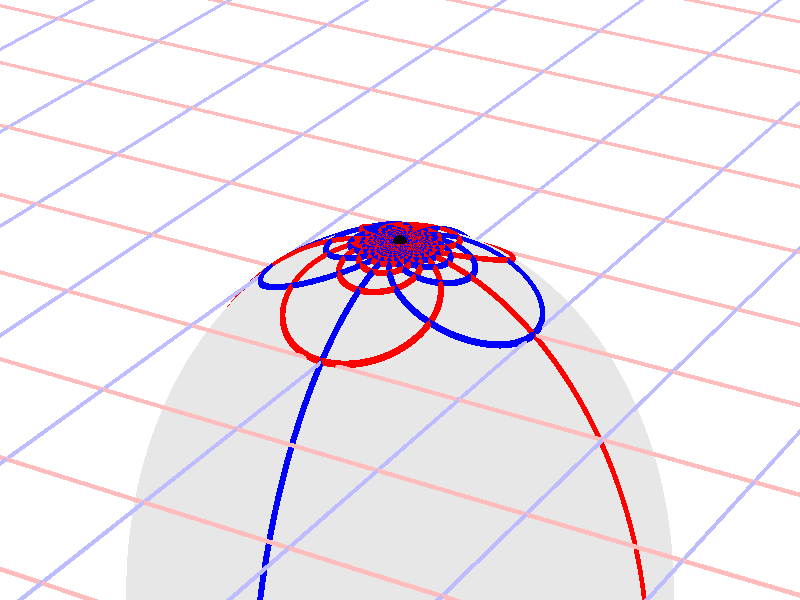 #version 3.7;
global_settings{assumed_gamma 1.0}
camera{perspective location <16.275953626987476496879026, 9.396926207859083390872001, 6.840402866513374036117057> right <0.133333333333333331482962, -0.230940107675850353485814, -0.000000000000000000000000> up <-0.044429719908903583802662, -0.025651510749425152774217, 0.140953893117886280839102> direction <0.813797681349373802639491, 0.469846310392954158441370, 0.342020143325668712908083> sky <-0.296198132726023855010311, -0.171010071662834328698466, 0.939692620785908427905042> look_at <15.462155945638102139128023, 8.927079897466128954874875, 6.498382723187705600764730>}
light_source{<16.275953626987476496879026, 9.396926207859083390872001, 6.840402866513374036117057> rgb<1.0,1.0,1.0>}
background{rgb<1,1,1>}
union{object{sphere{<0.000000000000000000000000, 0.000000000000000000000000, -1.575713030704287698213761>,1.866245309473353097828863} pigment{rgbft<0.8,0.8,0.8,0.2,0.2>}}object{union{cylinder{<-50.000000000000000000000000, 50.000000000000000000000000, 0.000000000000000000000000>,<-50.000000000000000000000000, -50.000000000000000000000000, 0.000000000000000000000000>,0.010000000000000000208167}cylinder{<-49.000000000000000000000000, 50.000000000000000000000000, 0.000000000000000000000000>,<-49.000000000000000000000000, -50.000000000000000000000000, 0.000000000000000000000000>,0.010000000000000000208167}cylinder{<-48.000000000000000000000000, 50.000000000000000000000000, 0.000000000000000000000000>,<-48.000000000000000000000000, -50.000000000000000000000000, 0.000000000000000000000000>,0.010000000000000000208167}cylinder{<-47.000000000000000000000000, 50.000000000000000000000000, 0.000000000000000000000000>,<-47.000000000000000000000000, -50.000000000000000000000000, 0.000000000000000000000000>,0.010000000000000000208167}cylinder{<-46.000000000000000000000000, 50.000000000000000000000000, 0.000000000000000000000000>,<-46.000000000000000000000000, -50.000000000000000000000000, 0.000000000000000000000000>,0.010000000000000000208167}cylinder{<-45.000000000000000000000000, 50.000000000000000000000000, 0.000000000000000000000000>,<-45.000000000000000000000000, -50.000000000000000000000000, 0.000000000000000000000000>,0.010000000000000000208167}cylinder{<-44.000000000000000000000000, 50.000000000000000000000000, 0.000000000000000000000000>,<-44.000000000000000000000000, -50.000000000000000000000000, 0.000000000000000000000000>,0.010000000000000000208167}cylinder{<-43.000000000000000000000000, 50.000000000000000000000000, 0.000000000000000000000000>,<-43.000000000000000000000000, -50.000000000000000000000000, 0.000000000000000000000000>,0.010000000000000000208167}cylinder{<-42.000000000000000000000000, 50.000000000000000000000000, 0.000000000000000000000000>,<-42.000000000000000000000000, -50.000000000000000000000000, 0.000000000000000000000000>,0.010000000000000000208167}cylinder{<-41.000000000000000000000000, 50.000000000000000000000000, 0.000000000000000000000000>,<-41.000000000000000000000000, -50.000000000000000000000000, 0.000000000000000000000000>,0.010000000000000000208167}cylinder{<-40.000000000000000000000000, 50.000000000000000000000000, 0.000000000000000000000000>,<-40.000000000000000000000000, -50.000000000000000000000000, 0.000000000000000000000000>,0.010000000000000000208167}cylinder{<-39.000000000000000000000000, 50.000000000000000000000000, 0.000000000000000000000000>,<-39.000000000000000000000000, -50.000000000000000000000000, 0.000000000000000000000000>,0.010000000000000000208167}cylinder{<-38.000000000000000000000000, 50.000000000000000000000000, 0.000000000000000000000000>,<-38.000000000000000000000000, -50.000000000000000000000000, 0.000000000000000000000000>,0.010000000000000000208167}cylinder{<-37.000000000000000000000000, 50.000000000000000000000000, 0.000000000000000000000000>,<-37.000000000000000000000000, -50.000000000000000000000000, 0.000000000000000000000000>,0.010000000000000000208167}cylinder{<-36.000000000000000000000000, 50.000000000000000000000000, 0.000000000000000000000000>,<-36.000000000000000000000000, -50.000000000000000000000000, 0.000000000000000000000000>,0.010000000000000000208167}cylinder{<-35.000000000000000000000000, 50.000000000000000000000000, 0.000000000000000000000000>,<-35.000000000000000000000000, -50.000000000000000000000000, 0.000000000000000000000000>,0.010000000000000000208167}cylinder{<-34.000000000000000000000000, 50.000000000000000000000000, 0.000000000000000000000000>,<-34.000000000000000000000000, -50.000000000000000000000000, 0.000000000000000000000000>,0.010000000000000000208167}cylinder{<-33.000000000000000000000000, 50.000000000000000000000000, 0.000000000000000000000000>,<-33.000000000000000000000000, -50.000000000000000000000000, 0.000000000000000000000000>,0.010000000000000000208167}cylinder{<-32.000000000000000000000000, 50.000000000000000000000000, 0.000000000000000000000000>,<-32.000000000000000000000000, -50.000000000000000000000000, 0.000000000000000000000000>,0.010000000000000000208167}cylinder{<-31.000000000000000000000000, 50.000000000000000000000000, 0.000000000000000000000000>,<-31.000000000000000000000000, -50.000000000000000000000000, 0.000000000000000000000000>,0.010000000000000000208167}cylinder{<-30.000000000000000000000000, 50.000000000000000000000000, 0.000000000000000000000000>,<-30.000000000000000000000000, -50.000000000000000000000000, 0.000000000000000000000000>,0.010000000000000000208167}cylinder{<-29.000000000000000000000000, 50.000000000000000000000000, 0.000000000000000000000000>,<-29.000000000000000000000000, -50.000000000000000000000000, 0.000000000000000000000000>,0.010000000000000000208167}cylinder{<-28.000000000000000000000000, 50.000000000000000000000000, 0.000000000000000000000000>,<-28.000000000000000000000000, -50.000000000000000000000000, 0.000000000000000000000000>,0.010000000000000000208167}cylinder{<-27.000000000000000000000000, 50.000000000000000000000000, 0.000000000000000000000000>,<-27.000000000000000000000000, -50.000000000000000000000000, 0.000000000000000000000000>,0.010000000000000000208167}cylinder{<-26.000000000000000000000000, 50.000000000000000000000000, 0.000000000000000000000000>,<-26.000000000000000000000000, -50.000000000000000000000000, 0.000000000000000000000000>,0.010000000000000000208167}cylinder{<-25.000000000000000000000000, 50.000000000000000000000000, 0.000000000000000000000000>,<-25.000000000000000000000000, -50.000000000000000000000000, 0.000000000000000000000000>,0.010000000000000000208167}cylinder{<-24.000000000000000000000000, 50.000000000000000000000000, 0.000000000000000000000000>,<-24.000000000000000000000000, -50.000000000000000000000000, 0.000000000000000000000000>,0.010000000000000000208167}cylinder{<-23.000000000000000000000000, 50.000000000000000000000000, 0.000000000000000000000000>,<-23.000000000000000000000000, -50.000000000000000000000000, 0.000000000000000000000000>,0.010000000000000000208167}cylinder{<-22.000000000000000000000000, 50.000000000000000000000000, 0.000000000000000000000000>,<-22.000000000000000000000000, -50.000000000000000000000000, 0.000000000000000000000000>,0.010000000000000000208167}cylinder{<-21.000000000000000000000000, 50.000000000000000000000000, 0.000000000000000000000000>,<-21.000000000000000000000000, -50.000000000000000000000000, 0.000000000000000000000000>,0.010000000000000000208167}cylinder{<-20.000000000000000000000000, 50.000000000000000000000000, 0.000000000000000000000000>,<-20.000000000000000000000000, -50.000000000000000000000000, 0.000000000000000000000000>,0.010000000000000000208167}cylinder{<-19.000000000000000000000000, 50.000000000000000000000000, 0.000000000000000000000000>,<-19.000000000000000000000000, -50.000000000000000000000000, 0.000000000000000000000000>,0.010000000000000000208167}cylinder{<-18.000000000000000000000000, 50.000000000000000000000000, 0.000000000000000000000000>,<-18.000000000000000000000000, -50.000000000000000000000000, 0.000000000000000000000000>,0.010000000000000000208167}cylinder{<-17.000000000000000000000000, 50.000000000000000000000000, 0.000000000000000000000000>,<-17.000000000000000000000000, -50.000000000000000000000000, 0.000000000000000000000000>,0.010000000000000000208167}cylinder{<-16.000000000000000000000000, 50.000000000000000000000000, 0.000000000000000000000000>,<-16.000000000000000000000000, -50.000000000000000000000000, 0.000000000000000000000000>,0.010000000000000000208167}cylinder{<-15.000000000000000000000000, 50.000000000000000000000000, 0.000000000000000000000000>,<-15.000000000000000000000000, -50.000000000000000000000000, 0.000000000000000000000000>,0.010000000000000000208167}cylinder{<-14.000000000000000000000000, 50.000000000000000000000000, 0.000000000000000000000000>,<-14.000000000000000000000000, -50.000000000000000000000000, 0.000000000000000000000000>,0.010000000000000000208167}cylinder{<-13.000000000000000000000000, 50.000000000000000000000000, 0.000000000000000000000000>,<-13.000000000000000000000000, -50.000000000000000000000000, 0.000000000000000000000000>,0.010000000000000000208167}cylinder{<-12.000000000000000000000000, 50.000000000000000000000000, 0.000000000000000000000000>,<-12.000000000000000000000000, -50.000000000000000000000000, 0.000000000000000000000000>,0.010000000000000000208167}cylinder{<-11.000000000000000000000000, 50.000000000000000000000000, 0.000000000000000000000000>,<-11.000000000000000000000000, -50.000000000000000000000000, 0.000000000000000000000000>,0.010000000000000000208167}cylinder{<-10.000000000000000000000000, 50.000000000000000000000000, 0.000000000000000000000000>,<-10.000000000000000000000000, -50.000000000000000000000000, 0.000000000000000000000000>,0.010000000000000000208167}cylinder{<-9.000000000000000000000000, 50.000000000000000000000000, 0.000000000000000000000000>,<-9.000000000000000000000000, -50.000000000000000000000000, 0.000000000000000000000000>,0.010000000000000000208167}cylinder{<-8.000000000000000000000000, 50.000000000000000000000000, 0.000000000000000000000000>,<-8.000000000000000000000000, -50.000000000000000000000000, 0.000000000000000000000000>,0.010000000000000000208167}cylinder{<-7.000000000000000000000000, 50.000000000000000000000000, 0.000000000000000000000000>,<-7.000000000000000000000000, -50.000000000000000000000000, 0.000000000000000000000000>,0.010000000000000000208167}cylinder{<-6.000000000000000000000000, 50.000000000000000000000000, 0.000000000000000000000000>,<-6.000000000000000000000000, -50.000000000000000000000000, 0.000000000000000000000000>,0.010000000000000000208167}cylinder{<-5.000000000000000000000000, 50.000000000000000000000000, 0.000000000000000000000000>,<-5.000000000000000000000000, -50.000000000000000000000000, 0.000000000000000000000000>,0.010000000000000000208167}cylinder{<-4.000000000000000000000000, 50.000000000000000000000000, 0.000000000000000000000000>,<-4.000000000000000000000000, -50.000000000000000000000000, 0.000000000000000000000000>,0.010000000000000000208167}cylinder{<-3.000000000000000000000000, 50.000000000000000000000000, 0.000000000000000000000000>,<-3.000000000000000000000000, -50.000000000000000000000000, 0.000000000000000000000000>,0.010000000000000000208167}cylinder{<-2.000000000000000000000000, 50.000000000000000000000000, 0.000000000000000000000000>,<-2.000000000000000000000000, -50.000000000000000000000000, 0.000000000000000000000000>,0.010000000000000000208167}cylinder{<-1.000000000000000000000000, 50.000000000000000000000000, 0.000000000000000000000000>,<-1.000000000000000000000000, -50.000000000000000000000000, 0.000000000000000000000000>,0.010000000000000000208167}cylinder{<0.000000000000000000000000, 50.000000000000000000000000, 0.000000000000000000000000>,<0.000000000000000000000000, -50.000000000000000000000000, 0.000000000000000000000000>,0.010000000000000000208167}cylinder{<1.000000000000000000000000, 50.000000000000000000000000, 0.000000000000000000000000>,<1.000000000000000000000000, -50.000000000000000000000000, 0.000000000000000000000000>,0.010000000000000000208167}cylinder{<2.000000000000000000000000, 50.000000000000000000000000, 0.000000000000000000000000>,<2.000000000000000000000000, -50.000000000000000000000000, 0.000000000000000000000000>,0.010000000000000000208167}cylinder{<3.000000000000000000000000, 50.000000000000000000000000, 0.000000000000000000000000>,<3.000000000000000000000000, -50.000000000000000000000000, 0.000000000000000000000000>,0.010000000000000000208167}cylinder{<4.000000000000000000000000, 50.000000000000000000000000, 0.000000000000000000000000>,<4.000000000000000000000000, -50.000000000000000000000000, 0.000000000000000000000000>,0.010000000000000000208167}cylinder{<5.000000000000000000000000, 50.000000000000000000000000, 0.000000000000000000000000>,<5.000000000000000000000000, -50.000000000000000000000000, 0.000000000000000000000000>,0.010000000000000000208167}cylinder{<6.000000000000000000000000, 50.000000000000000000000000, 0.000000000000000000000000>,<6.000000000000000000000000, -50.000000000000000000000000, 0.000000000000000000000000>,0.010000000000000000208167}cylinder{<7.000000000000000000000000, 50.000000000000000000000000, 0.000000000000000000000000>,<7.000000000000000000000000, -50.000000000000000000000000, 0.000000000000000000000000>,0.010000000000000000208167}cylinder{<8.000000000000000000000000, 50.000000000000000000000000, 0.000000000000000000000000>,<8.000000000000000000000000, -50.000000000000000000000000, 0.000000000000000000000000>,0.010000000000000000208167}cylinder{<9.000000000000000000000000, 50.000000000000000000000000, 0.000000000000000000000000>,<9.000000000000000000000000, -50.000000000000000000000000, 0.000000000000000000000000>,0.010000000000000000208167}cylinder{<10.000000000000000000000000, 50.000000000000000000000000, 0.000000000000000000000000>,<10.000000000000000000000000, -50.000000000000000000000000, 0.000000000000000000000000>,0.010000000000000000208167}cylinder{<11.000000000000000000000000, 50.000000000000000000000000, 0.000000000000000000000000>,<11.000000000000000000000000, -50.000000000000000000000000, 0.000000000000000000000000>,0.010000000000000000208167}cylinder{<12.000000000000000000000000, 50.000000000000000000000000, 0.000000000000000000000000>,<12.000000000000000000000000, -50.000000000000000000000000, 0.000000000000000000000000>,0.010000000000000000208167}cylinder{<13.000000000000000000000000, 50.000000000000000000000000, 0.000000000000000000000000>,<13.000000000000000000000000, -50.000000000000000000000000, 0.000000000000000000000000>,0.010000000000000000208167}cylinder{<14.000000000000000000000000, 50.000000000000000000000000, 0.000000000000000000000000>,<14.000000000000000000000000, -50.000000000000000000000000, 0.000000000000000000000000>,0.010000000000000000208167}cylinder{<15.000000000000000000000000, 50.000000000000000000000000, 0.000000000000000000000000>,<15.000000000000000000000000, -50.000000000000000000000000, 0.000000000000000000000000>,0.010000000000000000208167}cylinder{<16.000000000000000000000000, 50.000000000000000000000000, 0.000000000000000000000000>,<16.000000000000000000000000, -50.000000000000000000000000, 0.000000000000000000000000>,0.010000000000000000208167}cylinder{<17.000000000000000000000000, 50.000000000000000000000000, 0.000000000000000000000000>,<17.000000000000000000000000, -50.000000000000000000000000, 0.000000000000000000000000>,0.010000000000000000208167}cylinder{<18.000000000000000000000000, 50.000000000000000000000000, 0.000000000000000000000000>,<18.000000000000000000000000, -50.000000000000000000000000, 0.000000000000000000000000>,0.010000000000000000208167}cylinder{<19.000000000000000000000000, 50.000000000000000000000000, 0.000000000000000000000000>,<19.000000000000000000000000, -50.000000000000000000000000, 0.000000000000000000000000>,0.010000000000000000208167}cylinder{<20.000000000000000000000000, 50.000000000000000000000000, 0.000000000000000000000000>,<20.000000000000000000000000, -50.000000000000000000000000, 0.000000000000000000000000>,0.010000000000000000208167}cylinder{<21.000000000000000000000000, 50.000000000000000000000000, 0.000000000000000000000000>,<21.000000000000000000000000, -50.000000000000000000000000, 0.000000000000000000000000>,0.010000000000000000208167}cylinder{<22.000000000000000000000000, 50.000000000000000000000000, 0.000000000000000000000000>,<22.000000000000000000000000, -50.000000000000000000000000, 0.000000000000000000000000>,0.010000000000000000208167}cylinder{<23.000000000000000000000000, 50.000000000000000000000000, 0.000000000000000000000000>,<23.000000000000000000000000, -50.000000000000000000000000, 0.000000000000000000000000>,0.010000000000000000208167}cylinder{<24.000000000000000000000000, 50.000000000000000000000000, 0.000000000000000000000000>,<24.000000000000000000000000, -50.000000000000000000000000, 0.000000000000000000000000>,0.010000000000000000208167}cylinder{<25.000000000000000000000000, 50.000000000000000000000000, 0.000000000000000000000000>,<25.000000000000000000000000, -50.000000000000000000000000, 0.000000000000000000000000>,0.010000000000000000208167}cylinder{<26.000000000000000000000000, 50.000000000000000000000000, 0.000000000000000000000000>,<26.000000000000000000000000, -50.000000000000000000000000, 0.000000000000000000000000>,0.010000000000000000208167}cylinder{<27.000000000000000000000000, 50.000000000000000000000000, 0.000000000000000000000000>,<27.000000000000000000000000, -50.000000000000000000000000, 0.000000000000000000000000>,0.010000000000000000208167}cylinder{<28.000000000000000000000000, 50.000000000000000000000000, 0.000000000000000000000000>,<28.000000000000000000000000, -50.000000000000000000000000, 0.000000000000000000000000>,0.010000000000000000208167}cylinder{<29.000000000000000000000000, 50.000000000000000000000000, 0.000000000000000000000000>,<29.000000000000000000000000, -50.000000000000000000000000, 0.000000000000000000000000>,0.010000000000000000208167}cylinder{<30.000000000000000000000000, 50.000000000000000000000000, 0.000000000000000000000000>,<30.000000000000000000000000, -50.000000000000000000000000, 0.000000000000000000000000>,0.010000000000000000208167}cylinder{<31.000000000000000000000000, 50.000000000000000000000000, 0.000000000000000000000000>,<31.000000000000000000000000, -50.000000000000000000000000, 0.000000000000000000000000>,0.010000000000000000208167}cylinder{<32.000000000000000000000000, 50.000000000000000000000000, 0.000000000000000000000000>,<32.000000000000000000000000, -50.000000000000000000000000, 0.000000000000000000000000>,0.010000000000000000208167}cylinder{<33.000000000000000000000000, 50.000000000000000000000000, 0.000000000000000000000000>,<33.000000000000000000000000, -50.000000000000000000000000, 0.000000000000000000000000>,0.010000000000000000208167}cylinder{<34.000000000000000000000000, 50.000000000000000000000000, 0.000000000000000000000000>,<34.000000000000000000000000, -50.000000000000000000000000, 0.000000000000000000000000>,0.010000000000000000208167}cylinder{<35.000000000000000000000000, 50.000000000000000000000000, 0.000000000000000000000000>,<35.000000000000000000000000, -50.000000000000000000000000, 0.000000000000000000000000>,0.010000000000000000208167}cylinder{<36.000000000000000000000000, 50.000000000000000000000000, 0.000000000000000000000000>,<36.000000000000000000000000, -50.000000000000000000000000, 0.000000000000000000000000>,0.010000000000000000208167}cylinder{<37.000000000000000000000000, 50.000000000000000000000000, 0.000000000000000000000000>,<37.000000000000000000000000, -50.000000000000000000000000, 0.000000000000000000000000>,0.010000000000000000208167}cylinder{<38.000000000000000000000000, 50.000000000000000000000000, 0.000000000000000000000000>,<38.000000000000000000000000, -50.000000000000000000000000, 0.000000000000000000000000>,0.010000000000000000208167}cylinder{<39.000000000000000000000000, 50.000000000000000000000000, 0.000000000000000000000000>,<39.000000000000000000000000, -50.000000000000000000000000, 0.000000000000000000000000>,0.010000000000000000208167}cylinder{<40.000000000000000000000000, 50.000000000000000000000000, 0.000000000000000000000000>,<40.000000000000000000000000, -50.000000000000000000000000, 0.000000000000000000000000>,0.010000000000000000208167}cylinder{<41.000000000000000000000000, 50.000000000000000000000000, 0.000000000000000000000000>,<41.000000000000000000000000, -50.000000000000000000000000, 0.000000000000000000000000>,0.010000000000000000208167}cylinder{<42.000000000000000000000000, 50.000000000000000000000000, 0.000000000000000000000000>,<42.000000000000000000000000, -50.000000000000000000000000, 0.000000000000000000000000>,0.010000000000000000208167}cylinder{<43.000000000000000000000000, 50.000000000000000000000000, 0.000000000000000000000000>,<43.000000000000000000000000, -50.000000000000000000000000, 0.000000000000000000000000>,0.010000000000000000208167}cylinder{<44.000000000000000000000000, 50.000000000000000000000000, 0.000000000000000000000000>,<44.000000000000000000000000, -50.000000000000000000000000, 0.000000000000000000000000>,0.010000000000000000208167}cylinder{<45.000000000000000000000000, 50.000000000000000000000000, 0.000000000000000000000000>,<45.000000000000000000000000, -50.000000000000000000000000, 0.000000000000000000000000>,0.010000000000000000208167}cylinder{<46.000000000000000000000000, 50.000000000000000000000000, 0.000000000000000000000000>,<46.000000000000000000000000, -50.000000000000000000000000, 0.000000000000000000000000>,0.010000000000000000208167}cylinder{<47.000000000000000000000000, 50.000000000000000000000000, 0.000000000000000000000000>,<47.000000000000000000000000, -50.000000000000000000000000, 0.000000000000000000000000>,0.010000000000000000208167}cylinder{<48.000000000000000000000000, 50.000000000000000000000000, 0.000000000000000000000000>,<48.000000000000000000000000, -50.000000000000000000000000, 0.000000000000000000000000>,0.010000000000000000208167}cylinder{<49.000000000000000000000000, 50.000000000000000000000000, 0.000000000000000000000000>,<49.000000000000000000000000, -50.000000000000000000000000, 0.000000000000000000000000>,0.010000000000000000208167}cylinder{<50.000000000000000000000000, 50.000000000000000000000000, 0.000000000000000000000000>,<50.000000000000000000000000, -50.000000000000000000000000, 0.000000000000000000000000>,0.010000000000000000208167}} pigment{rgb<1.0,0.5,0.5>}}object{union{cylinder{<50.000000000000000000000000, -50.000000000000000000000000, 0.000000000000000000000000>,<-50.000000000000000000000000, -50.000000000000000000000000, 0.000000000000000000000000>,0.010000000000000000208167}cylinder{<50.000000000000000000000000, -49.000000000000000000000000, 0.000000000000000000000000>,<-50.000000000000000000000000, -49.000000000000000000000000, 0.000000000000000000000000>,0.010000000000000000208167}cylinder{<50.000000000000000000000000, -48.000000000000000000000000, 0.000000000000000000000000>,<-50.000000000000000000000000, -48.000000000000000000000000, 0.000000000000000000000000>,0.010000000000000000208167}cylinder{<50.000000000000000000000000, -47.000000000000000000000000, 0.000000000000000000000000>,<-50.000000000000000000000000, -47.000000000000000000000000, 0.000000000000000000000000>,0.010000000000000000208167}cylinder{<50.000000000000000000000000, -46.000000000000000000000000, 0.000000000000000000000000>,<-50.000000000000000000000000, -46.000000000000000000000000, 0.000000000000000000000000>,0.010000000000000000208167}cylinder{<50.000000000000000000000000, -45.000000000000000000000000, 0.000000000000000000000000>,<-50.000000000000000000000000, -45.000000000000000000000000, 0.000000000000000000000000>,0.010000000000000000208167}cylinder{<50.000000000000000000000000, -44.000000000000000000000000, 0.000000000000000000000000>,<-50.000000000000000000000000, -44.000000000000000000000000, 0.000000000000000000000000>,0.010000000000000000208167}cylinder{<50.000000000000000000000000, -43.000000000000000000000000, 0.000000000000000000000000>,<-50.000000000000000000000000, -43.000000000000000000000000, 0.000000000000000000000000>,0.010000000000000000208167}cylinder{<50.000000000000000000000000, -42.000000000000000000000000, 0.000000000000000000000000>,<-50.000000000000000000000000, -42.000000000000000000000000, 0.000000000000000000000000>,0.010000000000000000208167}cylinder{<50.000000000000000000000000, -41.000000000000000000000000, 0.000000000000000000000000>,<-50.000000000000000000000000, -41.000000000000000000000000, 0.000000000000000000000000>,0.010000000000000000208167}cylinder{<50.000000000000000000000000, -40.000000000000000000000000, 0.000000000000000000000000>,<-50.000000000000000000000000, -40.000000000000000000000000, 0.000000000000000000000000>,0.010000000000000000208167}cylinder{<50.000000000000000000000000, -39.000000000000000000000000, 0.000000000000000000000000>,<-50.000000000000000000000000, -39.000000000000000000000000, 0.000000000000000000000000>,0.010000000000000000208167}cylinder{<50.000000000000000000000000, -38.000000000000000000000000, 0.000000000000000000000000>,<-50.000000000000000000000000, -38.000000000000000000000000, 0.000000000000000000000000>,0.010000000000000000208167}cylinder{<50.000000000000000000000000, -37.000000000000000000000000, 0.000000000000000000000000>,<-50.000000000000000000000000, -37.000000000000000000000000, 0.000000000000000000000000>,0.010000000000000000208167}cylinder{<50.000000000000000000000000, -36.000000000000000000000000, 0.000000000000000000000000>,<-50.000000000000000000000000, -36.000000000000000000000000, 0.000000000000000000000000>,0.010000000000000000208167}cylinder{<50.000000000000000000000000, -35.000000000000000000000000, 0.000000000000000000000000>,<-50.000000000000000000000000, -35.000000000000000000000000, 0.000000000000000000000000>,0.010000000000000000208167}cylinder{<50.000000000000000000000000, -34.000000000000000000000000, 0.000000000000000000000000>,<-50.000000000000000000000000, -34.000000000000000000000000, 0.000000000000000000000000>,0.010000000000000000208167}cylinder{<50.000000000000000000000000, -33.000000000000000000000000, 0.000000000000000000000000>,<-50.000000000000000000000000, -33.000000000000000000000000, 0.000000000000000000000000>,0.010000000000000000208167}cylinder{<50.000000000000000000000000, -32.000000000000000000000000, 0.000000000000000000000000>,<-50.000000000000000000000000, -32.000000000000000000000000, 0.000000000000000000000000>,0.010000000000000000208167}cylinder{<50.000000000000000000000000, -31.000000000000000000000000, 0.000000000000000000000000>,<-50.000000000000000000000000, -31.000000000000000000000000, 0.000000000000000000000000>,0.010000000000000000208167}cylinder{<50.000000000000000000000000, -30.000000000000000000000000, 0.000000000000000000000000>,<-50.000000000000000000000000, -30.000000000000000000000000, 0.000000000000000000000000>,0.010000000000000000208167}cylinder{<50.000000000000000000000000, -29.000000000000000000000000, 0.000000000000000000000000>,<-50.000000000000000000000000, -29.000000000000000000000000, 0.000000000000000000000000>,0.010000000000000000208167}cylinder{<50.000000000000000000000000, -28.000000000000000000000000, 0.000000000000000000000000>,<-50.000000000000000000000000, -28.000000000000000000000000, 0.000000000000000000000000>,0.010000000000000000208167}cylinder{<50.000000000000000000000000, -27.000000000000000000000000, 0.000000000000000000000000>,<-50.000000000000000000000000, -27.000000000000000000000000, 0.000000000000000000000000>,0.010000000000000000208167}cylinder{<50.000000000000000000000000, -26.000000000000000000000000, 0.000000000000000000000000>,<-50.000000000000000000000000, -26.000000000000000000000000, 0.000000000000000000000000>,0.010000000000000000208167}cylinder{<50.000000000000000000000000, -25.000000000000000000000000, 0.000000000000000000000000>,<-50.000000000000000000000000, -25.000000000000000000000000, 0.000000000000000000000000>,0.010000000000000000208167}cylinder{<50.000000000000000000000000, -24.000000000000000000000000, 0.000000000000000000000000>,<-50.000000000000000000000000, -24.000000000000000000000000, 0.000000000000000000000000>,0.010000000000000000208167}cylinder{<50.000000000000000000000000, -23.000000000000000000000000, 0.000000000000000000000000>,<-50.000000000000000000000000, -23.000000000000000000000000, 0.000000000000000000000000>,0.010000000000000000208167}cylinder{<50.000000000000000000000000, -22.000000000000000000000000, 0.000000000000000000000000>,<-50.000000000000000000000000, -22.000000000000000000000000, 0.000000000000000000000000>,0.010000000000000000208167}cylinder{<50.000000000000000000000000, -21.000000000000000000000000, 0.000000000000000000000000>,<-50.000000000000000000000000, -21.000000000000000000000000, 0.000000000000000000000000>,0.010000000000000000208167}cylinder{<50.000000000000000000000000, -20.000000000000000000000000, 0.000000000000000000000000>,<-50.000000000000000000000000, -20.000000000000000000000000, 0.000000000000000000000000>,0.010000000000000000208167}cylinder{<50.000000000000000000000000, -19.000000000000000000000000, 0.000000000000000000000000>,<-50.000000000000000000000000, -19.000000000000000000000000, 0.000000000000000000000000>,0.010000000000000000208167}cylinder{<50.000000000000000000000000, -18.000000000000000000000000, 0.000000000000000000000000>,<-50.000000000000000000000000, -18.000000000000000000000000, 0.000000000000000000000000>,0.010000000000000000208167}cylinder{<50.000000000000000000000000, -17.000000000000000000000000, 0.000000000000000000000000>,<-50.000000000000000000000000, -17.000000000000000000000000, 0.000000000000000000000000>,0.010000000000000000208167}cylinder{<50.000000000000000000000000, -16.000000000000000000000000, 0.000000000000000000000000>,<-50.000000000000000000000000, -16.000000000000000000000000, 0.000000000000000000000000>,0.010000000000000000208167}cylinder{<50.000000000000000000000000, -15.000000000000000000000000, 0.000000000000000000000000>,<-50.000000000000000000000000, -15.000000000000000000000000, 0.000000000000000000000000>,0.010000000000000000208167}cylinder{<50.000000000000000000000000, -14.000000000000000000000000, 0.000000000000000000000000>,<-50.000000000000000000000000, -14.000000000000000000000000, 0.000000000000000000000000>,0.010000000000000000208167}cylinder{<50.000000000000000000000000, -13.000000000000000000000000, 0.000000000000000000000000>,<-50.000000000000000000000000, -13.000000000000000000000000, 0.000000000000000000000000>,0.010000000000000000208167}cylinder{<50.000000000000000000000000, -12.000000000000000000000000, 0.000000000000000000000000>,<-50.000000000000000000000000, -12.000000000000000000000000, 0.000000000000000000000000>,0.010000000000000000208167}cylinder{<50.000000000000000000000000, -11.000000000000000000000000, 0.000000000000000000000000>,<-50.000000000000000000000000, -11.000000000000000000000000, 0.000000000000000000000000>,0.010000000000000000208167}cylinder{<50.000000000000000000000000, -10.000000000000000000000000, 0.000000000000000000000000>,<-50.000000000000000000000000, -10.000000000000000000000000, 0.000000000000000000000000>,0.010000000000000000208167}cylinder{<50.000000000000000000000000, -9.000000000000000000000000, 0.000000000000000000000000>,<-50.000000000000000000000000, -9.000000000000000000000000, 0.000000000000000000000000>,0.010000000000000000208167}cylinder{<50.000000000000000000000000, -8.000000000000000000000000, 0.000000000000000000000000>,<-50.000000000000000000000000, -8.000000000000000000000000, 0.000000000000000000000000>,0.010000000000000000208167}cylinder{<50.000000000000000000000000, -7.000000000000000000000000, 0.000000000000000000000000>,<-50.000000000000000000000000, -7.000000000000000000000000, 0.000000000000000000000000>,0.010000000000000000208167}cylinder{<50.000000000000000000000000, -6.000000000000000000000000, 0.000000000000000000000000>,<-50.000000000000000000000000, -6.000000000000000000000000, 0.000000000000000000000000>,0.010000000000000000208167}cylinder{<50.000000000000000000000000, -5.000000000000000000000000, 0.000000000000000000000000>,<-50.000000000000000000000000, -5.000000000000000000000000, 0.000000000000000000000000>,0.010000000000000000208167}cylinder{<50.000000000000000000000000, -4.000000000000000000000000, 0.000000000000000000000000>,<-50.000000000000000000000000, -4.000000000000000000000000, 0.000000000000000000000000>,0.010000000000000000208167}cylinder{<50.000000000000000000000000, -3.000000000000000000000000, 0.000000000000000000000000>,<-50.000000000000000000000000, -3.000000000000000000000000, 0.000000000000000000000000>,0.010000000000000000208167}cylinder{<50.000000000000000000000000, -2.000000000000000000000000, 0.000000000000000000000000>,<-50.000000000000000000000000, -2.000000000000000000000000, 0.000000000000000000000000>,0.010000000000000000208167}cylinder{<50.000000000000000000000000, -1.000000000000000000000000, 0.000000000000000000000000>,<-50.000000000000000000000000, -1.000000000000000000000000, 0.000000000000000000000000>,0.010000000000000000208167}cylinder{<50.000000000000000000000000, 0.000000000000000000000000, 0.000000000000000000000000>,<-50.000000000000000000000000, 0.000000000000000000000000, 0.000000000000000000000000>,0.010000000000000000208167}cylinder{<50.000000000000000000000000, 1.000000000000000000000000, 0.000000000000000000000000>,<-50.000000000000000000000000, 1.000000000000000000000000, 0.000000000000000000000000>,0.010000000000000000208167}cylinder{<50.000000000000000000000000, 2.000000000000000000000000, 0.000000000000000000000000>,<-50.000000000000000000000000, 2.000000000000000000000000, 0.000000000000000000000000>,0.010000000000000000208167}cylinder{<50.000000000000000000000000, 3.000000000000000000000000, 0.000000000000000000000000>,<-50.000000000000000000000000, 3.000000000000000000000000, 0.000000000000000000000000>,0.010000000000000000208167}cylinder{<50.000000000000000000000000, 4.000000000000000000000000, 0.000000000000000000000000>,<-50.000000000000000000000000, 4.000000000000000000000000, 0.000000000000000000000000>,0.010000000000000000208167}cylinder{<50.000000000000000000000000, 5.000000000000000000000000, 0.000000000000000000000000>,<-50.000000000000000000000000, 5.000000000000000000000000, 0.000000000000000000000000>,0.010000000000000000208167}cylinder{<50.000000000000000000000000, 6.000000000000000000000000, 0.000000000000000000000000>,<-50.000000000000000000000000, 6.000000000000000000000000, 0.000000000000000000000000>,0.010000000000000000208167}cylinder{<50.000000000000000000000000, 7.000000000000000000000000, 0.000000000000000000000000>,<-50.000000000000000000000000, 7.000000000000000000000000, 0.000000000000000000000000>,0.010000000000000000208167}cylinder{<50.000000000000000000000000, 8.000000000000000000000000, 0.000000000000000000000000>,<-50.000000000000000000000000, 8.000000000000000000000000, 0.000000000000000000000000>,0.010000000000000000208167}cylinder{<50.000000000000000000000000, 9.000000000000000000000000, 0.000000000000000000000000>,<-50.000000000000000000000000, 9.000000000000000000000000, 0.000000000000000000000000>,0.010000000000000000208167}cylinder{<50.000000000000000000000000, 10.000000000000000000000000, 0.000000000000000000000000>,<-50.000000000000000000000000, 10.000000000000000000000000, 0.000000000000000000000000>,0.010000000000000000208167}cylinder{<50.000000000000000000000000, 11.000000000000000000000000, 0.000000000000000000000000>,<-50.000000000000000000000000, 11.000000000000000000000000, 0.000000000000000000000000>,0.010000000000000000208167}cylinder{<50.000000000000000000000000, 12.000000000000000000000000, 0.000000000000000000000000>,<-50.000000000000000000000000, 12.000000000000000000000000, 0.000000000000000000000000>,0.010000000000000000208167}cylinder{<50.000000000000000000000000, 13.000000000000000000000000, 0.000000000000000000000000>,<-50.000000000000000000000000, 13.000000000000000000000000, 0.000000000000000000000000>,0.010000000000000000208167}cylinder{<50.000000000000000000000000, 14.000000000000000000000000, 0.000000000000000000000000>,<-50.000000000000000000000000, 14.000000000000000000000000, 0.000000000000000000000000>,0.010000000000000000208167}cylinder{<50.000000000000000000000000, 15.000000000000000000000000, 0.000000000000000000000000>,<-50.000000000000000000000000, 15.000000000000000000000000, 0.000000000000000000000000>,0.010000000000000000208167}cylinder{<50.000000000000000000000000, 16.000000000000000000000000, 0.000000000000000000000000>,<-50.000000000000000000000000, 16.000000000000000000000000, 0.000000000000000000000000>,0.010000000000000000208167}cylinder{<50.000000000000000000000000, 17.000000000000000000000000, 0.000000000000000000000000>,<-50.000000000000000000000000, 17.000000000000000000000000, 0.000000000000000000000000>,0.010000000000000000208167}cylinder{<50.000000000000000000000000, 18.000000000000000000000000, 0.000000000000000000000000>,<-50.000000000000000000000000, 18.000000000000000000000000, 0.000000000000000000000000>,0.010000000000000000208167}cylinder{<50.000000000000000000000000, 19.000000000000000000000000, 0.000000000000000000000000>,<-50.000000000000000000000000, 19.000000000000000000000000, 0.000000000000000000000000>,0.010000000000000000208167}cylinder{<50.000000000000000000000000, 20.000000000000000000000000, 0.000000000000000000000000>,<-50.000000000000000000000000, 20.000000000000000000000000, 0.000000000000000000000000>,0.010000000000000000208167}cylinder{<50.000000000000000000000000, 21.000000000000000000000000, 0.000000000000000000000000>,<-50.000000000000000000000000, 21.000000000000000000000000, 0.000000000000000000000000>,0.010000000000000000208167}cylinder{<50.000000000000000000000000, 22.000000000000000000000000, 0.000000000000000000000000>,<-50.000000000000000000000000, 22.000000000000000000000000, 0.000000000000000000000000>,0.010000000000000000208167}cylinder{<50.000000000000000000000000, 23.000000000000000000000000, 0.000000000000000000000000>,<-50.000000000000000000000000, 23.000000000000000000000000, 0.000000000000000000000000>,0.010000000000000000208167}cylinder{<50.000000000000000000000000, 24.000000000000000000000000, 0.000000000000000000000000>,<-50.000000000000000000000000, 24.000000000000000000000000, 0.000000000000000000000000>,0.010000000000000000208167}cylinder{<50.000000000000000000000000, 25.000000000000000000000000, 0.000000000000000000000000>,<-50.000000000000000000000000, 25.000000000000000000000000, 0.000000000000000000000000>,0.010000000000000000208167}cylinder{<50.000000000000000000000000, 26.000000000000000000000000, 0.000000000000000000000000>,<-50.000000000000000000000000, 26.000000000000000000000000, 0.000000000000000000000000>,0.010000000000000000208167}cylinder{<50.000000000000000000000000, 27.000000000000000000000000, 0.000000000000000000000000>,<-50.000000000000000000000000, 27.000000000000000000000000, 0.000000000000000000000000>,0.010000000000000000208167}cylinder{<50.000000000000000000000000, 28.000000000000000000000000, 0.000000000000000000000000>,<-50.000000000000000000000000, 28.000000000000000000000000, 0.000000000000000000000000>,0.010000000000000000208167}cylinder{<50.000000000000000000000000, 29.000000000000000000000000, 0.000000000000000000000000>,<-50.000000000000000000000000, 29.000000000000000000000000, 0.000000000000000000000000>,0.010000000000000000208167}cylinder{<50.000000000000000000000000, 30.000000000000000000000000, 0.000000000000000000000000>,<-50.000000000000000000000000, 30.000000000000000000000000, 0.000000000000000000000000>,0.010000000000000000208167}cylinder{<50.000000000000000000000000, 31.000000000000000000000000, 0.000000000000000000000000>,<-50.000000000000000000000000, 31.000000000000000000000000, 0.000000000000000000000000>,0.010000000000000000208167}cylinder{<50.000000000000000000000000, 32.000000000000000000000000, 0.000000000000000000000000>,<-50.000000000000000000000000, 32.000000000000000000000000, 0.000000000000000000000000>,0.010000000000000000208167}cylinder{<50.000000000000000000000000, 33.000000000000000000000000, 0.000000000000000000000000>,<-50.000000000000000000000000, 33.000000000000000000000000, 0.000000000000000000000000>,0.010000000000000000208167}cylinder{<50.000000000000000000000000, 34.000000000000000000000000, 0.000000000000000000000000>,<-50.000000000000000000000000, 34.000000000000000000000000, 0.000000000000000000000000>,0.010000000000000000208167}cylinder{<50.000000000000000000000000, 35.000000000000000000000000, 0.000000000000000000000000>,<-50.000000000000000000000000, 35.000000000000000000000000, 0.000000000000000000000000>,0.010000000000000000208167}cylinder{<50.000000000000000000000000, 36.000000000000000000000000, 0.000000000000000000000000>,<-50.000000000000000000000000, 36.000000000000000000000000, 0.000000000000000000000000>,0.010000000000000000208167}cylinder{<50.000000000000000000000000, 37.000000000000000000000000, 0.000000000000000000000000>,<-50.000000000000000000000000, 37.000000000000000000000000, 0.000000000000000000000000>,0.010000000000000000208167}cylinder{<50.000000000000000000000000, 38.000000000000000000000000, 0.000000000000000000000000>,<-50.000000000000000000000000, 38.000000000000000000000000, 0.000000000000000000000000>,0.010000000000000000208167}cylinder{<50.000000000000000000000000, 39.000000000000000000000000, 0.000000000000000000000000>,<-50.000000000000000000000000, 39.000000000000000000000000, 0.000000000000000000000000>,0.010000000000000000208167}cylinder{<50.000000000000000000000000, 40.000000000000000000000000, 0.000000000000000000000000>,<-50.000000000000000000000000, 40.000000000000000000000000, 0.000000000000000000000000>,0.010000000000000000208167}cylinder{<50.000000000000000000000000, 41.000000000000000000000000, 0.000000000000000000000000>,<-50.000000000000000000000000, 41.000000000000000000000000, 0.000000000000000000000000>,0.010000000000000000208167}cylinder{<50.000000000000000000000000, 42.000000000000000000000000, 0.000000000000000000000000>,<-50.000000000000000000000000, 42.000000000000000000000000, 0.000000000000000000000000>,0.010000000000000000208167}cylinder{<50.000000000000000000000000, 43.000000000000000000000000, 0.000000000000000000000000>,<-50.000000000000000000000000, 43.000000000000000000000000, 0.000000000000000000000000>,0.010000000000000000208167}cylinder{<50.000000000000000000000000, 44.000000000000000000000000, 0.000000000000000000000000>,<-50.000000000000000000000000, 44.000000000000000000000000, 0.000000000000000000000000>,0.010000000000000000208167}cylinder{<50.000000000000000000000000, 45.000000000000000000000000, 0.000000000000000000000000>,<-50.000000000000000000000000, 45.000000000000000000000000, 0.000000000000000000000000>,0.010000000000000000208167}cylinder{<50.000000000000000000000000, 46.000000000000000000000000, 0.000000000000000000000000>,<-50.000000000000000000000000, 46.000000000000000000000000, 0.000000000000000000000000>,0.010000000000000000208167}cylinder{<50.000000000000000000000000, 47.000000000000000000000000, 0.000000000000000000000000>,<-50.000000000000000000000000, 47.000000000000000000000000, 0.000000000000000000000000>,0.010000000000000000208167}cylinder{<50.000000000000000000000000, 48.000000000000000000000000, 0.000000000000000000000000>,<-50.000000000000000000000000, 48.000000000000000000000000, 0.000000000000000000000000>,0.010000000000000000208167}cylinder{<50.000000000000000000000000, 49.000000000000000000000000, 0.000000000000000000000000>,<-50.000000000000000000000000, 49.000000000000000000000000, 0.000000000000000000000000>,0.010000000000000000208167}cylinder{<50.000000000000000000000000, 50.000000000000000000000000, 0.000000000000000000000000>,<-50.000000000000000000000000, 50.000000000000000000000000, 0.000000000000000000000000>,0.010000000000000000208167}} pigment{rgb<0.5,0.5,1.0>}}sphere{<0.000000000000000000000000, 0.000000000000000000000000, 0.290532278769065621659706>,0.050000000000000002775558}object{union{object{torus{0.010843906986928227020872,0.020000000000000000416334} matrix <0.999983118626328826294980, -0.000000000000000000000000, 0.005810547509646098868208, 0.005810547509646098868208, 0.000000000000000000000000, -0.999983118626328826294980, 0.000000000000000000000000, 1.000000000000000000000000, 0.000000000000000000000000, -0.010843723926895226794542, 0.000000000000000000000000, 0.290469269732963164543094>}object{torus{0.011065203509099017301076,0.020000000000000000416334} matrix <0.999982422578288843162397, -0.000000000000000000000000, 0.005929125943752700488021, 0.005929125943752700488021, 0.000000000000000000000000, -0.999982422578288843162397, 0.000000000000000000000000, 1.000000000000000000000000, 0.000000000000000000000000, -0.011065009011359983048806, 0.000000000000000000000000, 0.290466671783520480332186>}object{torus{0.011295720223205314020065,0.020000000000000000416334} matrix <0.999981682576756680802532, -0.000000000000000000000000, 0.006052644955635095615210, 0.006052644955635095615210, 0.000000000000000000000000, -0.999981682576756680802532, 0.000000000000000000000000, 1.000000000000000000000000, 0.000000000000000000000000, -0.011295513314728901008155, 0.000000000000000000000000, 0.290463909785444729383386>}object{torus{0.011536045608530422212912,0.020000000000000000416334} matrix <0.999980894842539602684894, -0.000000000000000000000000, 0.006181419732861168081506, 0.006181419732861168081506, 0.000000000000000000000000, -0.999980894842539602684894, 0.000000000000000000000000, 1.000000000000000000000000, 0.000000000000000000000000, -0.011535825210560832210227, 0.000000000000000000000000, 0.290460969628817011756183>}object{torus{0.011786819311561620715612,0.020000000000000000416334} matrix <0.999980055179757520988915, -0.000000000000000000000000, 0.006315793116421479329314, 0.006315793116421479329314, 0.000000000000000000000000, -0.999980055179757520988915, 0.000000000000000000000000, 1.000000000000000000000000, 0.000000000000000000000000, -0.011786584225573154896538, 0.000000000000000000000000, 0.290457835656441232252689>}object{torus{0.012048737830597884210238,0.020000000000000000416334} matrix <0.999979158921938560133924, -0.000000000000000000000000, 0.006456138301839709631169, 0.006456138301839709631169, 0.000000000000000000000000, -0.999979158921938560133924, 0.000000000000000000000000, 1.000000000000000000000000, 0.000000000000000000000000, -0.012048486721915498479096, 0.000000000000000000000000, 0.290454490451142965934395>}object{torus{0.012322560975344539271892,0.020000000000000000416334} matrix <0.999978200866509570055030, -0.000000000000000000000000, 0.006602862392834960014731, 0.006602862392834960014731, 0.000000000000000000000000, -0.999978200866509570055030, 0.000000000000000000000000, 1.000000000000000000000000, 0.000000000000000000000000, -0.012322292354186947446748, 0.000000000000000000000000, 0.290450914594590714479239>}object{torus{0.012609119227748662173116,0.020000000000000000416334} matrix <0.999977175198677681322579, -0.000000000000000000000000, 0.006756410413317528659838, 0.006756410413317528659838, 0.000000000000000000000000, -0.999977175198677681322579, 0.000000000000000000000000, 1.000000000000000000000000, 0.000000000000000000000000, -0.012608831427116275539224, 0.000000000000000000000000, 0.290447086384790942314993>}object{torus{0.012909322154275624378039,0.020000000000000000416334} matrix <0.999976075403782971307010, -0.000000000000000000000000, 0.006917269696058624996182, 0.006917269696058624996182, 0.000000000000000000000000, -0.999976075403782971307010, 0.000000000000000000000000, 1.000000000000000000000000, 0.000000000000000000000000, -0.012909013303950563067435, 0.000000000000000000000000, 0.290442981505757702453963>}object{torus{0.013224168048910850750688,0.020000000000000000416334} matrix <0.999974894162435790079257, -0.000000000000000000000000, 0.007085975220507877148091, 0.007085975220507877148091, 0.000000000000000000000000, -0.999974894162435790079257, 0.000000000000000000000000, 1.000000000000000000000000, 0.000000000000000000000000, -0.013223836045082763140934, 0.000000000000000000000000, 0.290438572641494252568606>}object{torus{0.013554755022485572360513,0.020000000000000000416334} matrix <0.999973623229488128849596, -0.000000000000000000000000, 0.007263115398346833492815, 0.007263115398346833492815, 0.000000000000000000000000, -0.999973623229488128849596, 0.000000000000000000000000, 1.000000000000000000000000, 0.000000000000000000000000, -0.013554397491838426903499, 0.000000000000000000000000, 0.290433829019453193520661>}object{torus{0.013902293797748680945214,0.020000000000000000416334} matrix <0.999972253289986623414620, -0.000000000000000000000000, 0.007449338906703641648155, 0.007449338906703641648155, 0.000000000000000000000000, -0.999972253289986623414620, 0.000000000000000000000000, 1.000000000000000000000000, 0.000000000000000000000000, -0.013901908054836964109824, 0.000000000000000000000000, 0.290428715870909848195680>}object{torus{0.014268122524177714524618,0.020000000000000000416334} matrix <0.999970773786488131840144, -0.000000000000000000000000, 0.007645362833262345572671, 0.007645362833262345572671, 0.000000000000000000000000, -0.999970773786488131840144, 0.000000000000000000000000, 1.000000000000000000000000, 0.000000000000000000000000, -0.014267705520986315170795, 0.000000000000000000000000, 0.290423193795459388955038>}object{torus{0.014653723994906976690888,0.020000000000000000416334} matrix <0.999969172716590803950965, -0.000000000000000000000000, 0.007851981692369405796406, 0.007851981692369405796406, 0.000000000000000000000000, -0.999969172716590803950965, 0.000000000000000000000000, 1.000000000000000000000000, 0.000000000000000000000000, -0.014653272260403681429008, 0.000000000000000000000000, 0.290417217996651044753520>}object{torus{0.015060745732406248878488,0.020000000000000000416334} matrix <0.999967436388114028211760, -0.000000000000000000000000, 0.008070078276145578252687, 0.008070078276145578252687, 0.000000000000000000000000, -0.999967436388114028211760, 0.000000000000000000000000, 1.000000000000000000000000, 0.000000000000000000000000, -0.015060255300113806892215, 0.000000000000000000000000, 0.290410737372064964301188>}object{torus{0.015491023516686082406313,0.020000000000000000416334} matrix <0.999965549125318209355839, -0.000000000000000000000000, 0.008300636270862624122024, 0.008300636270862624122024, 0.000000000000000000000000, -0.999965549125318209355839, 0.000000000000000000000000, 1.000000000000000000000000, 0.000000000000000000000000, -0.015490489837372861670062, 0.000000000000000000000000, 0.290403693417214670002835>}object{torus{0.015946609064618449957962,0.020000000000000000416334} matrix <0.999963492914042850756573, -0.000000000000000000000000, 0.008544755066543695265491, 0.008544755066543695265491, 0.000000000000000000000000, -0.999963492914042850756573, 0.000000000000000000000000, 1.000000000000000000000000, 0.000000000000000000000000, -0.015946026900387995361985, 0.000000000000000000000000, 0.290396018900412666852162>}object{torus{0.016429802740496875917975,0.020000000000000000416334} matrix <0.999961246970430539526831, -0.000000000000000000000000, 0.008803667266645788178070, 0.008803667266645788178070, 0.000000000000000000000000, -0.999961246970430539526831, 0.000000000000000000000000, 1.000000000000000000000000, 0.000000000000000000000000, -0.016429166035857527272679, 0.000000000000000000000000, 0.290387636252525171975947>}object{torus{0.016943192398281094884771,0.020000000000000000416334} matrix <0.999958787213395150494932, -0.000000000000000000000000, 0.009078759536200783908377, 0.009078759536200783908377, 0.000000000000000000000000, -0.999958787213395150494932, 0.000000000000000000000000, 1.000000000000000000000000, 0.000000000000000000000000, -0.016942494122104179848920, 0.000000000000000000000000, 0.290378455599558771282886>}object{torus{0.017489699739579287612878,0.020000000000000000416334} matrix <0.999956085616597989407239, -0.000000000000000000000000, 0.009371597426853716175654, 0.009371597426853716175654, 0.000000000000000000000000, -0.999956085616597989407239, 0.000000000000000000000000, 1.000000000000000000000000, 0.000000000000000000000000, -0.017488931690200323204598, 0.000000000000000000000000, 0.290368372344017633412960>}object{torus{0.018072635940417646621681,0.020000000000000000416334} matrix <0.999953109406627849153892, -0.000000000000000000000000, 0.009683955184565815055286, 0.009683955184565815055286, 0.000000000000000000000000, -0.999953109406627849153892, 0.000000000000000000000000, 1.000000000000000000000000, 0.000000000000000000000000, -0.018071788503794105479328, 0.000000000000000000000000, 0.290357264172556583936569>}object{torus{0.018695768783329430595685,0.020000000000000000416334} matrix <0.999949820064415684228720, -0.000000000000000000000000, 0.010017851722938786451778, 0.010017851722938786451778, 0.000000000000000000000000, -0.999949820064415684228720, 0.000000000000000000000000, 1.000000000000000000000000, 0.000000000000000000000000, -0.018694830630845534619189, 0.000000000000000000000000, 0.290344987329680503940210>}object{torus{0.019363404169958128159257,0.020000000000000000416334} matrix <0.999946172072861849677849, -0.000000000000000000000000, 0.010375594288077162954953, 0.010375594288077162954953, 0.000000000000000000000000, -0.999946172072861849677849, 0.000000000000000000000000, 1.000000000000000000000000, 0.000000000000000000000000, -0.019362361878057152836385, 0.000000000000000000000000, 0.290331371943426730375393>}object{torus{0.020080485741034364427504,0.020000000000000000416334} matrix <0.999942111333632421832363, -0.000000000000000000000000, 0.010759831859161081771270, 0.010759831859161081771270, 0.000000000000000000000000, -0.999942111333632421832363, 0.000000000000000000000000, 1.000000000000000000000000, 0.000000000000000000000000, -0.020079323308485771265586, 0.000000000000000000000000, 0.290316216118782499666651>}object{torus{0.020852717476318210348962,0.020000000000000000416334} matrix <0.999937573150136538302490, -0.000000000000000000000000, 0.011173620837295492047581, 0.011173620837295492047581, 0.000000000000000000000000, -0.999937573150136538302490, 0.000000000000000000000000, 1.000000000000000000000000, 0.000000000000000000000000, -0.020851415706857664295049, 0.000000000000000000000000, 0.290299278410584893350688>}object{torus{0.021686715706298934774887,0.020000000000000000416334} matrix <0.999932479635089133118697, -0.000000000000000000000000, 0.011620506478735321415074, 0.011620506478735321415074, 0.000000000000000000000000, -0.999932479635089133118697, 0.000000000000000000000000, 1.000000000000000000000000, 0.000000000000000000000000, -0.021685251411345255606600, 0.000000000000000000000000, 0.290280268148775444370102>}object{torus{0.022590199109189915832596,0.020000000000000000416334} matrix <0.999926736346396172194773, -0.000000000000000000000000, 0.012104624721359662567477, 0.012104624721359662567477, 0.000000000000000000000000, -0.999926736346396172194773, 0.000000000000000000000000, 1.000000000000000000000000, 0.000000000000000000000000, -0.022588544068664426905935, 0.000000000000000000000000, 0.290258832886480466761725>}object{torus{0.023572228247811865403660,0.020000000000000000416334} matrix <0.999920227878149603384372, -0.000000000000000000000000, 0.012630830539177590604583, 0.012630830539177590604583, 0.000000000000000000000000, -0.999920227878149603384372, 0.000000000000000000000000, 1.000000000000000000000000, 0.000000000000000000000000, -0.023570347841153121287716, 0.000000000000000000000000, 0.290234541948638735675559>}object{torus{0.024643510399424747164820,0.020000000000000000416334} matrix <0.999912812018628249788321, -0.000000000000000000000000, 0.013204861263920819255957, 0.013204861263920819255957, 0.000000000000000000000000, -0.999912812018628249788321, 0.000000000000000000000000, 1.000000000000000000000000, 0.000000000000000000000000, -0.024641361781493557880918, 0.000000000000000000000000, 0.290206864633098748917917>}object{torus{0.025816791428268950209235,0.020000000000000000416334} matrix <0.999904311916339882948535, -0.000000000000000000000000, 0.013833546584705020895956, 0.013833546584705020895956, 0.000000000000000000000000, -0.999904311916339882948535, 0.000000000000000000000000, 1.000000000000000000000000, 0.000000000000000000000000, -0.025814321068963305000343, 0.000000000000000000000000, 0.290175140982151691382285>}object{torus{0.027107365143890484182609,0.020000000000000000416334} matrix <0.999894505439738345842215, -0.000000000000000000000000, 0.014525081460052668286265, 0.014525081460052668286265, 0.000000000000000000000000, -0.999894505439738345842215, 0.000000000000000000000000, 1.000000000000000000000000, 0.000000000000000000000000, -0.027104505464325436697726, 0.000000000000000000000000, 0.290138542082212180783785>}object{torus{0.028533743394751589356195,0.020000000000000000416334} matrix <0.999883110518674067535017, -0.000000000000000000000000, 0.015289385190422000171395, 0.015289385190422000171395, 0.000000000000000000000000, -0.999883110518674067535017, 0.000000000000000000000000, 1.000000000000000000000000, 0.000000000000000000000000, -0.028530408100289787048931, 0.000000000000000000000000, 0.290096015375429339133717>}object{torus{0.030118549350148342280686,0.020000000000000000416334} matrix <0.999869764636100777366323, -0.000000000000000000000000, 0.016138580066065461721125, 0.016138580066065461721125, 0.000000000000000000000000, -0.999869764636100777366323, 0.000000000000000000000000, 1.000000000000000000000000, 0.000000000000000000000000, -0.030114626849914557377152, 0.000000000000000000000000, 0.290046208148894646416949>}object{torus{0.031889725781335052923193,0.020000000000000000416334} matrix <0.999853995641295179019892, -0.000000000000000000000000, 0.017087638811060200383363, 0.017087638811060200383363, 0.000000000000000000000000, -0.999853995641295179019892, 0.000000000000000000000000, 1.000000000000000000000000, 0.000000000000000000000000, -0.031885069742373067791519, 0.000000000000000000000000, 0.289987358653123639129490>}object{torus{0.033882196002668694967408,0.020000000000000000416334} matrix <0.999835179419808151024540, -0.000000000000000000000000, 0.018155274565810224085549, 0.018155274565810224085549, 0.000000000000000000000000, -0.999835179419808151024540, 0.000000000000000000000000, 1.000000000000000000000000, 0.000000000000000000000000, -0.033876611519461301280653, 0.000000000000000000000000, 0.289917138197673396327048>}object{torus{0.036140188452902129168098,0.020000000000000000416334} matrix <0.999812477193694926214107, -0.000000000000000000000000, 0.019365186490382071266003, 0.019365186490382071266003, 0.000000000000000000000000, -0.999812477193694926214107, 0.000000000000000000000000, 1.000000000000000000000000, 0.000000000000000000000000, -0.036133411343337779042528, 0.000000000000000000000000, 0.289832417279946186194906>}object{torus{0.038720556271116805813204,0.020000000000000000416334} matrix <0.999784740430577856251659, -0.000000000000000000000000, 0.020747838493732077141951, 0.020747838493732077141951, 0.000000000000000000000000, -0.999784740430577856251659, 0.000000000000000000000000, 1.000000000000000000000000, 0.000000000000000000000000, -0.038712221300843910332112, 0.000000000000000000000000, 0.289728910921148330448460>}object{torus{0.041697626773001567057619,0.020000000000000000416334} matrix <0.999750362725238317374021, -0.000000000000000000000000, 0.022343057775397554692853, 0.022343057775397554692853, 0.000000000000000000000000, -0.999750362725238317374021, 0.000000000000000000000000, 1.000000000000000000000000, 0.000000000000000000000000, -0.041687217491086676901535, 0.000000000000000000000000, 0.289600626284962137102497>}object{torus{0.045170471611432193304037,0.020000000000000000416334} matrix <0.999707041963981746235390, -0.000000000000000000000000, 0.024203930416892283083996, 0.024203930416892283083996, 0.000000000000000000000000, -0.999707041963981746235390, 0.000000000000000000000000, 1.000000000000000000000000, 0.000000000000000000000000, -0.045157238558784840165572, 0.000000000000000000000000, 0.289438975817280175206747>}object{torus{0.049274134708652148062491,0.020000000000000000416334} matrix <0.999651384842215606774118, -0.000000000000000000000000, 0.026402817710248188687316, 0.026402817710248188687316, 0.000000000000000000000000, -0.999651384842215606774118, 0.000000000000000000000000, 1.000000000000000000000000, 0.000000000000000000000000, -0.049256956998407340486690, 0.000000000000000000000000, 0.289231302772521736699218>}object{torus{0.054197581255653132226158,0.020000000000000000416334} matrix <0.999578221970173652621838, -0.000000000000000000000000, 0.029040973863605105270702, 0.029040973863605105270702, 0.000000000000000000000000, -0.999578221970173652621838, 0.000000000000000000000000, 1.000000000000000000000000, 0.000000000000000000000000, -0.054174721906611718325042, 0.000000000000000000000000, 0.288958328228339111909406>}object{torus{0.060213579013566317921224,0.020000000000000000416334} matrix <0.999479363634992346021590, -0.000000000000000000000000, 0.032264557455371031813307, 0.032264557455371031813307, 0.000000000000000000000000, -0.999479363634992346021590, 0.000000000000000000000000, 1.000000000000000000000000, 0.000000000000000000000000, -0.060182229634663950146312, 0.000000000000000000000000, 0.288589514289372850441850>}object{torus{0.067730912694689324182740,0.020000000000000000416334} matrix <0.999341206234538148578395, -0.000000000000000000000000, 0.036292609739425274462121, 0.036292609739425274462121, 0.000000000000000000000000, -0.999341206234538148578395, 0.000000000000000000000000, 1.000000000000000000000000, 0.000000000000000000000000, -0.067686291991678262935928, 0.000000000000000000000000, 0.288074147187345808163172>}object{torus{0.077391156483578610325580,0.020000000000000000416334} matrix <0.999139794826180871467614, -0.000000000000000000000000, 0.041468908771479143227090, 0.041468908771479143227090, 0.000000000000000000000000, -0.999139794826180871467614, 0.000000000000000000000000, 1.000000000000000000000000, 0.000000000000000000000000, -0.077324584210365129854914, 0.000000000000000000000000, 0.287322951961142936117000>}object{torus{0.090261661025161879501333,0.020000000000000000416334} matrix <0.998829710285562777372093, -0.000000000000000000000000, 0.048365378638637407382461, 0.048365378638637407382461, 0.000000000000000000000000, -0.998829710285562777372093, 0.000000000000000000000000, 1.000000000000000000000000, 0.000000000000000000000000, -0.090156028731657164576596, 0.000000000000000000000000, 0.286166739357040178504121>}object{torus{0.108258295006964211371070,0.020000000000000000416334} matrix <0.998316082835286167096456, -0.000000000000000000000000, 0.058008609295604696143300, 0.058008609295604696143300, 0.000000000000000000000000, -0.998316082835286167096456, 0.000000000000000000000000, 1.000000000000000000000000, 0.000000000000000000000000, -0.108075997005780244375472, 0.000000000000000000000000, 0.284252365631001147061596>}object{torus{0.135194979920942759399338,0.020000000000000000416334} matrix <0.997372609756976946648876, -0.000000000000000000000000, 0.072442234273640174202491, 0.072442234273640174202491, 0.000000000000000000000000, -0.997372609756976946648876, 0.000000000000000000000000, 1.000000000000000000000000, 0.000000000000000000000000, -0.134839769949793575332109, 0.000000000000000000000000, 0.280738452361013468561168>}object{torus{0.179893213618451591750969,0.020000000000000000416334} matrix <0.995343340683523258860532, -0.000000000000000000000000, 0.096393122975469897051326, 0.096393122975469897051326, 0.000000000000000000000000, -0.995343340683523258860532, 0.000000000000000000000000, 1.000000000000000000000000, 0.000000000000000000000000, -0.179055512209284617419769, 0.000000000000000000000000, 0.273191810106291121940103>}object{torus{0.268286306859864209783950,0.020000000000000000416334} matrix <0.989612980420409904525059, -0.000000000000000000000000, 0.143757257150495282305158, 0.143757257150495282305158, 0.000000000000000000000000, -0.989612980420409904525059, 0.000000000000000000000000, 1.000000000000000000000000, 0.000000000000000000000000, -0.265499611737575025305347, 0.000000000000000000000000, 0.251964175163856052286349>}object{torus{0.520674803741919434152408,0.020000000000000000416334} matrix <0.960292290709409246396433, -0.000000000000000000000000, 0.278995907504170304047619, 0.278995907504170304047619, 0.000000000000000000000000, -0.960292290709409246396433, 0.000000000000000000000000, 1.000000000000000000000000, 0.000000000000000000000000, -0.499999999999999777955395, 0.000000000000000000000000, 0.145266139384533060630034>}object{torus{1.866245309473353763962677,0.020000000000000000416334} matrix <0.000000000000000000000000, 0.000000000000000000000000, 1.000000000000000000000000, 1.000000000000000000000000, 0.000000000000000000000000, 0.000000000000000000000000, 0.000000000000000000000000, 1.000000000000000000000000, 0.000000000000000000000000, 0.000000000000000000000000, 0.000000000000000000000000, -1.575713030704288142302971>}object{torus{0.520674803741919434152408,0.020000000000000000416334} matrix <-0.960292290709409246396433, 0.000000000000000000000000, 0.278995907504170304047619, 0.278995907504170304047619, 0.000000000000000000000000, 0.960292290709409246396433, 0.000000000000000000000000, 1.000000000000000000000000, 0.000000000000000000000000, 0.499999999999999777955395, 0.000000000000000000000000, 0.145266139384533060630034>}object{torus{0.268286306859864209783950,0.020000000000000000416334} matrix <-0.989612980420409904525059, 0.000000000000000000000000, 0.143757257150495282305158, 0.143757257150495282305158, 0.000000000000000000000000, 0.989612980420409904525059, 0.000000000000000000000000, 1.000000000000000000000000, 0.000000000000000000000000, 0.265499611737575025305347, 0.000000000000000000000000, 0.251964175163856052286349>}object{torus{0.179893213618451591750969,0.020000000000000000416334} matrix <-0.995343340683523258860532, 0.000000000000000000000000, 0.096393122975469897051326, 0.096393122975469897051326, 0.000000000000000000000000, 0.995343340683523258860532, 0.000000000000000000000000, 1.000000000000000000000000, 0.000000000000000000000000, 0.179055512209284617419769, 0.000000000000000000000000, 0.273191810106291121940103>}object{torus{0.135194979920942759399338,0.020000000000000000416334} matrix <-0.997372609756976946648876, 0.000000000000000000000000, 0.072442234273640174202491, 0.072442234273640174202491, 0.000000000000000000000000, 0.997372609756976946648876, 0.000000000000000000000000, 1.000000000000000000000000, 0.000000000000000000000000, 0.134839769949793575332109, 0.000000000000000000000000, 0.280738452361013468561168>}object{torus{0.108258295006964211371070,0.020000000000000000416334} matrix <-0.998316082835286167096456, 0.000000000000000000000000, 0.058008609295604696143300, 0.058008609295604696143300, 0.000000000000000000000000, 0.998316082835286167096456, 0.000000000000000000000000, 1.000000000000000000000000, 0.000000000000000000000000, 0.108075997005780244375472, 0.000000000000000000000000, 0.284252365631001147061596>}object{torus{0.090261661025161879501333,0.020000000000000000416334} matrix <-0.998829710285562777372093, 0.000000000000000000000000, 0.048365378638637407382461, 0.048365378638637407382461, 0.000000000000000000000000, 0.998829710285562777372093, 0.000000000000000000000000, 1.000000000000000000000000, 0.000000000000000000000000, 0.090156028731657164576596, 0.000000000000000000000000, 0.286166739357040178504121>}object{torus{0.077391156483578610325580,0.020000000000000000416334} matrix <-0.999139794826180871467614, 0.000000000000000000000000, 0.041468908771479143227090, 0.041468908771479143227090, 0.000000000000000000000000, 0.999139794826180871467614, 0.000000000000000000000000, 1.000000000000000000000000, 0.000000000000000000000000, 0.077324584210365129854914, 0.000000000000000000000000, 0.287322951961142936117000>}object{torus{0.067730912694689324182740,0.020000000000000000416334} matrix <-0.999341206234538148578395, 0.000000000000000000000000, 0.036292609739425274462121, 0.036292609739425274462121, 0.000000000000000000000000, 0.999341206234538148578395, 0.000000000000000000000000, 1.000000000000000000000000, 0.000000000000000000000000, 0.067686291991678262935928, 0.000000000000000000000000, 0.288074147187345808163172>}object{torus{0.060213579013566317921224,0.020000000000000000416334} matrix <-0.999479363634992346021590, 0.000000000000000000000000, 0.032264557455371031813307, 0.032264557455371031813307, 0.000000000000000000000000, 0.999479363634992346021590, 0.000000000000000000000000, 1.000000000000000000000000, 0.000000000000000000000000, 0.060182229634663950146312, 0.000000000000000000000000, 0.288589514289372850441850>}object{torus{0.054197581255653132226158,0.020000000000000000416334} matrix <-0.999578221970173652621838, 0.000000000000000000000000, 0.029040973863605105270702, 0.029040973863605105270702, 0.000000000000000000000000, 0.999578221970173652621838, 0.000000000000000000000000, 1.000000000000000000000000, 0.000000000000000000000000, 0.054174721906611718325042, 0.000000000000000000000000, 0.288958328228339111909406>}object{torus{0.049274134708652148062491,0.020000000000000000416334} matrix <-0.999651384842215606774118, 0.000000000000000000000000, 0.026402817710248188687316, 0.026402817710248188687316, 0.000000000000000000000000, 0.999651384842215606774118, 0.000000000000000000000000, 1.000000000000000000000000, 0.000000000000000000000000, 0.049256956998407340486690, 0.000000000000000000000000, 0.289231302772521736699218>}object{torus{0.045170471611432193304037,0.020000000000000000416334} matrix <-0.999707041963981746235390, 0.000000000000000000000000, 0.024203930416892283083996, 0.024203930416892283083996, 0.000000000000000000000000, 0.999707041963981746235390, 0.000000000000000000000000, 1.000000000000000000000000, 0.000000000000000000000000, 0.045157238558784840165572, 0.000000000000000000000000, 0.289438975817280175206747>}object{torus{0.041697626773001567057619,0.020000000000000000416334} matrix <-0.999750362725238317374021, 0.000000000000000000000000, 0.022343057775397554692853, 0.022343057775397554692853, 0.000000000000000000000000, 0.999750362725238317374021, 0.000000000000000000000000, 1.000000000000000000000000, 0.000000000000000000000000, 0.041687217491086676901535, 0.000000000000000000000000, 0.289600626284962137102497>}object{torus{0.038720556271116805813204,0.020000000000000000416334} matrix <-0.999784740430577856251659, 0.000000000000000000000000, 0.020747838493732077141951, 0.020747838493732077141951, 0.000000000000000000000000, 0.999784740430577856251659, 0.000000000000000000000000, 1.000000000000000000000000, 0.000000000000000000000000, 0.038712221300843910332112, 0.000000000000000000000000, 0.289728910921148330448460>}object{torus{0.036140188452902129168098,0.020000000000000000416334} matrix <-0.999812477193694926214107, 0.000000000000000000000000, 0.019365186490382071266003, 0.019365186490382071266003, 0.000000000000000000000000, 0.999812477193694926214107, 0.000000000000000000000000, 1.000000000000000000000000, 0.000000000000000000000000, 0.036133411343337779042528, 0.000000000000000000000000, 0.289832417279946186194906>}object{torus{0.033882196002668694967408,0.020000000000000000416334} matrix <-0.999835179419808151024540, 0.000000000000000000000000, 0.018155274565810224085549, 0.018155274565810224085549, 0.000000000000000000000000, 0.999835179419808151024540, 0.000000000000000000000000, 1.000000000000000000000000, 0.000000000000000000000000, 0.033876611519461301280653, 0.000000000000000000000000, 0.289917138197673396327048>}object{torus{0.031889725781335052923193,0.020000000000000000416334} matrix <-0.999853995641295179019892, 0.000000000000000000000000, 0.017087638811060200383363, 0.017087638811060200383363, 0.000000000000000000000000, 0.999853995641295179019892, 0.000000000000000000000000, 1.000000000000000000000000, 0.000000000000000000000000, 0.031885069742373067791519, 0.000000000000000000000000, 0.289987358653123639129490>}object{torus{0.030118549350148342280686,0.020000000000000000416334} matrix <-0.999869764636100777366323, 0.000000000000000000000000, 0.016138580066065461721125, 0.016138580066065461721125, 0.000000000000000000000000, 0.999869764636100777366323, 0.000000000000000000000000, 1.000000000000000000000000, 0.000000000000000000000000, 0.030114626849914557377152, 0.000000000000000000000000, 0.290046208148894646416949>}object{torus{0.028533743394751589356195,0.020000000000000000416334} matrix <-0.999883110518674067535017, 0.000000000000000000000000, 0.015289385190422000171395, 0.015289385190422000171395, 0.000000000000000000000000, 0.999883110518674067535017, 0.000000000000000000000000, 1.000000000000000000000000, 0.000000000000000000000000, 0.028530408100289787048931, 0.000000000000000000000000, 0.290096015375429339133717>}object{torus{0.027107365143890484182609,0.020000000000000000416334} matrix <-0.999894505439738345842215, 0.000000000000000000000000, 0.014525081460052668286265, 0.014525081460052668286265, 0.000000000000000000000000, 0.999894505439738345842215, 0.000000000000000000000000, 1.000000000000000000000000, 0.000000000000000000000000, 0.027104505464325436697726, 0.000000000000000000000000, 0.290138542082212180783785>}object{torus{0.025816791428268950209235,0.020000000000000000416334} matrix <-0.999904311916339882948535, 0.000000000000000000000000, 0.013833546584705020895956, 0.013833546584705020895956, 0.000000000000000000000000, 0.999904311916339882948535, 0.000000000000000000000000, 1.000000000000000000000000, 0.000000000000000000000000, 0.025814321068963305000343, 0.000000000000000000000000, 0.290175140982151691382285>}object{torus{0.024643510399424747164820,0.020000000000000000416334} matrix <-0.999912812018628249788321, 0.000000000000000000000000, 0.013204861263920819255957, 0.013204861263920819255957, 0.000000000000000000000000, 0.999912812018628249788321, 0.000000000000000000000000, 1.000000000000000000000000, 0.000000000000000000000000, 0.024641361781493557880918, 0.000000000000000000000000, 0.290206864633098748917917>}object{torus{0.023572228247811865403660,0.020000000000000000416334} matrix <-0.999920227878149603384372, 0.000000000000000000000000, 0.012630830539177590604583, 0.012630830539177590604583, 0.000000000000000000000000, 0.999920227878149603384372, 0.000000000000000000000000, 1.000000000000000000000000, 0.000000000000000000000000, 0.023570347841153121287716, 0.000000000000000000000000, 0.290234541948638735675559>}object{torus{0.022590199109189915832596,0.020000000000000000416334} matrix <-0.999926736346396172194773, 0.000000000000000000000000, 0.012104624721359662567477, 0.012104624721359662567477, 0.000000000000000000000000, 0.999926736346396172194773, 0.000000000000000000000000, 1.000000000000000000000000, 0.000000000000000000000000, 0.022588544068664426905935, 0.000000000000000000000000, 0.290258832886480466761725>}object{torus{0.021686715706298934774887,0.020000000000000000416334} matrix <-0.999932479635089133118697, 0.000000000000000000000000, 0.011620506478735321415074, 0.011620506478735321415074, 0.000000000000000000000000, 0.999932479635089133118697, 0.000000000000000000000000, 1.000000000000000000000000, 0.000000000000000000000000, 0.021685251411345255606600, 0.000000000000000000000000, 0.290280268148775444370102>}object{torus{0.020852717476318210348962,0.020000000000000000416334} matrix <-0.999937573150136538302490, 0.000000000000000000000000, 0.011173620837295492047581, 0.011173620837295492047581, 0.000000000000000000000000, 0.999937573150136538302490, 0.000000000000000000000000, 1.000000000000000000000000, 0.000000000000000000000000, 0.020851415706857664295049, 0.000000000000000000000000, 0.290299278410584893350688>}object{torus{0.020080485741034364427504,0.020000000000000000416334} matrix <-0.999942111333632421832363, 0.000000000000000000000000, 0.010759831859161081771270, 0.010759831859161081771270, 0.000000000000000000000000, 0.999942111333632421832363, 0.000000000000000000000000, 1.000000000000000000000000, 0.000000000000000000000000, 0.020079323308485771265586, 0.000000000000000000000000, 0.290316216118782499666651>}object{torus{0.019363404169958128159257,0.020000000000000000416334} matrix <-0.999946172072861849677849, 0.000000000000000000000000, 0.010375594288077162954953, 0.010375594288077162954953, 0.000000000000000000000000, 0.999946172072861849677849, 0.000000000000000000000000, 1.000000000000000000000000, 0.000000000000000000000000, 0.019362361878057152836385, 0.000000000000000000000000, 0.290331371943426730375393>}object{torus{0.018695768783329430595685,0.020000000000000000416334} matrix <-0.999949820064415684228720, 0.000000000000000000000000, 0.010017851722938786451778, 0.010017851722938786451778, 0.000000000000000000000000, 0.999949820064415684228720, 0.000000000000000000000000, 1.000000000000000000000000, 0.000000000000000000000000, 0.018694830630845534619189, 0.000000000000000000000000, 0.290344987329680503940210>}object{torus{0.018072635940417646621681,0.020000000000000000416334} matrix <-0.999953109406627849153892, 0.000000000000000000000000, 0.009683955184565815055286, 0.009683955184565815055286, 0.000000000000000000000000, 0.999953109406627849153892, 0.000000000000000000000000, 1.000000000000000000000000, 0.000000000000000000000000, 0.018071788503794105479328, 0.000000000000000000000000, 0.290357264172556583936569>}object{torus{0.017489699739579287612878,0.020000000000000000416334} matrix <-0.999956085616597989407239, 0.000000000000000000000000, 0.009371597426853716175654, 0.009371597426853716175654, 0.000000000000000000000000, 0.999956085616597989407239, 0.000000000000000000000000, 1.000000000000000000000000, 0.000000000000000000000000, 0.017488931690200323204598, 0.000000000000000000000000, 0.290368372344017633412960>}object{torus{0.016943192398281094884771,0.020000000000000000416334} matrix <-0.999958787213395150494932, 0.000000000000000000000000, 0.009078759536200783908377, 0.009078759536200783908377, 0.000000000000000000000000, 0.999958787213395150494932, 0.000000000000000000000000, 1.000000000000000000000000, 0.000000000000000000000000, 0.016942494122104179848920, 0.000000000000000000000000, 0.290378455599558771282886>}object{torus{0.016429802740496875917975,0.020000000000000000416334} matrix <-0.999961246970430539526831, 0.000000000000000000000000, 0.008803667266645788178070, 0.008803667266645788178070, 0.000000000000000000000000, 0.999961246970430539526831, 0.000000000000000000000000, 1.000000000000000000000000, 0.000000000000000000000000, 0.016429166035857527272679, 0.000000000000000000000000, 0.290387636252525171975947>}object{torus{0.015946609064618449957962,0.020000000000000000416334} matrix <-0.999963492914042850756573, 0.000000000000000000000000, 0.008544755066543695265491, 0.008544755066543695265491, 0.000000000000000000000000, 0.999963492914042850756573, 0.000000000000000000000000, 1.000000000000000000000000, 0.000000000000000000000000, 0.015946026900387995361985, 0.000000000000000000000000, 0.290396018900412666852162>}object{torus{0.015491023516686082406313,0.020000000000000000416334} matrix <-0.999965549125318209355839, 0.000000000000000000000000, 0.008300636270862624122024, 0.008300636270862624122024, 0.000000000000000000000000, 0.999965549125318209355839, 0.000000000000000000000000, 1.000000000000000000000000, 0.000000000000000000000000, 0.015490489837372861670062, 0.000000000000000000000000, 0.290403693417214670002835>}object{torus{0.015060745732406248878488,0.020000000000000000416334} matrix <-0.999967436388114028211760, 0.000000000000000000000000, 0.008070078276145578252687, 0.008070078276145578252687, 0.000000000000000000000000, 0.999967436388114028211760, 0.000000000000000000000000, 1.000000000000000000000000, 0.000000000000000000000000, 0.015060255300113806892215, 0.000000000000000000000000, 0.290410737372064964301188>}object{torus{0.014653723994906976690888,0.020000000000000000416334} matrix <-0.999969172716590803950965, 0.000000000000000000000000, 0.007851981692369405796406, 0.007851981692369405796406, 0.000000000000000000000000, 0.999969172716590803950965, 0.000000000000000000000000, 1.000000000000000000000000, 0.000000000000000000000000, 0.014653272260403681429008, 0.000000000000000000000000, 0.290417217996651044753520>}object{torus{0.014268122524177714524618,0.020000000000000000416334} matrix <-0.999970773786488131840144, 0.000000000000000000000000, 0.007645362833262345572671, 0.007645362833262345572671, 0.000000000000000000000000, 0.999970773786488131840144, 0.000000000000000000000000, 1.000000000000000000000000, 0.000000000000000000000000, 0.014267705520986315170795, 0.000000000000000000000000, 0.290423193795459388955038>}object{torus{0.013902293797748680945214,0.020000000000000000416334} matrix <-0.999972253289986623414620, 0.000000000000000000000000, 0.007449338906703641648155, 0.007449338906703641648155, 0.000000000000000000000000, 0.999972253289986623414620, 0.000000000000000000000000, 1.000000000000000000000000, 0.000000000000000000000000, 0.013901908054836964109824, 0.000000000000000000000000, 0.290428715870909848195680>}object{torus{0.013554755022485572360513,0.020000000000000000416334} matrix <-0.999973623229488128849596, 0.000000000000000000000000, 0.007263115398346833492815, 0.007263115398346833492815, 0.000000000000000000000000, 0.999973623229488128849596, 0.000000000000000000000000, 1.000000000000000000000000, 0.000000000000000000000000, 0.013554397491838426903499, 0.000000000000000000000000, 0.290433829019453193520661>}object{torus{0.013224168048910850750688,0.020000000000000000416334} matrix <-0.999974894162435790079257, 0.000000000000000000000000, 0.007085975220507877148091, 0.007085975220507877148091, 0.000000000000000000000000, 0.999974894162435790079257, 0.000000000000000000000000, 1.000000000000000000000000, 0.000000000000000000000000, 0.013223836045082763140934, 0.000000000000000000000000, 0.290438572641494252568606>}object{torus{0.012909322154275624378039,0.020000000000000000416334} matrix <-0.999976075403782971307010, 0.000000000000000000000000, 0.006917269696058624996182, 0.006917269696058624996182, 0.000000000000000000000000, 0.999976075403782971307010, 0.000000000000000000000000, 1.000000000000000000000000, 0.000000000000000000000000, 0.012909013303950563067435, 0.000000000000000000000000, 0.290442981505757702453963>}object{torus{0.012609119227748662173116,0.020000000000000000416334} matrix <-0.999977175198677681322579, 0.000000000000000000000000, 0.006756410413317528659838, 0.006756410413317528659838, 0.000000000000000000000000, 0.999977175198677681322579, 0.000000000000000000000000, 1.000000000000000000000000, 0.000000000000000000000000, 0.012608831427116275539224, 0.000000000000000000000000, 0.290447086384790942314993>}object{torus{0.012322560975344539271892,0.020000000000000000416334} matrix <-0.999978200866509570055030, 0.000000000000000000000000, 0.006602862392834960014731, 0.006602862392834960014731, 0.000000000000000000000000, 0.999978200866509570055030, 0.000000000000000000000000, 1.000000000000000000000000, 0.000000000000000000000000, 0.012322292354186947446748, 0.000000000000000000000000, 0.290450914594590714479239>}object{torus{0.012048737830597884210238,0.020000000000000000416334} matrix <-0.999979158921938560133924, 0.000000000000000000000000, 0.006456138301839709631169, 0.006456138301839709631169, 0.000000000000000000000000, 0.999979158921938560133924, 0.000000000000000000000000, 1.000000000000000000000000, 0.000000000000000000000000, 0.012048486721915498479096, 0.000000000000000000000000, 0.290454490451142965934395>}object{torus{0.011786819311561620715612,0.020000000000000000416334} matrix <-0.999980055179757520988915, 0.000000000000000000000000, 0.006315793116421479329314, 0.006315793116421479329314, 0.000000000000000000000000, 0.999980055179757520988915, 0.000000000000000000000000, 1.000000000000000000000000, 0.000000000000000000000000, 0.011786584225573154896538, 0.000000000000000000000000, 0.290457835656441232252689>}object{torus{0.011536045608530422212912,0.020000000000000000416334} matrix <-0.999980894842539602684894, 0.000000000000000000000000, 0.006181419732861168081506, 0.006181419732861168081506, 0.000000000000000000000000, 0.999980894842539602684894, 0.000000000000000000000000, 1.000000000000000000000000, 0.000000000000000000000000, 0.011535825210560832210227, 0.000000000000000000000000, 0.290460969628817011756183>}object{torus{0.011295720223205314020065,0.020000000000000000416334} matrix <-0.999981682576756680802532, 0.000000000000000000000000, 0.006052644955635095615210, 0.006052644955635095615210, 0.000000000000000000000000, 0.999981682576756680802532, 0.000000000000000000000000, 1.000000000000000000000000, 0.000000000000000000000000, 0.011295513314728901008155, 0.000000000000000000000000, 0.290463909785444729383386>}object{torus{0.011065203509099017301076,0.020000000000000000416334} matrix <-0.999982422578288843162397, 0.000000000000000000000000, 0.005929125943752700488021, 0.005929125943752700488021, 0.000000000000000000000000, 0.999982422578288843162397, 0.000000000000000000000000, 1.000000000000000000000000, 0.000000000000000000000000, 0.011065009011359983048806, 0.000000000000000000000000, 0.290466671783520480332186>}object{torus{0.010843906986928227020872,0.020000000000000000416334} matrix <-0.999983118626328826294980, 0.000000000000000000000000, 0.005810547509646098868208, 0.005810547509646098868208, 0.000000000000000000000000, 0.999983118626328826294980, 0.000000000000000000000000, 1.000000000000000000000000, 0.000000000000000000000000, 0.010843723926895226794542, 0.000000000000000000000000, 0.290469269732963164543094>}} pigment{rgb<1.0,0.0,0.0>}}object{union{object{torus{0.010843906986928227020872,0.020000000000000000416334} matrix <-0.000000000000000000000000, 0.999983118626328826294980, 0.005810547509646098868208, 0.000000000000000000000000, -0.005810547509646098868208, 0.999983118626328826294980, 1.000000000000000000000000, 0.000000000000000000000000, 0.000000000000000000000000, 0.000000000000000000000000, -0.010843723926895226794542, 0.290469269732963164543094>}object{torus{0.011065203509099017301076,0.020000000000000000416334} matrix <-0.000000000000000000000000, 0.999982422578288843162397, 0.005929125943752700488021, 0.000000000000000000000000, -0.005929125943752700488021, 0.999982422578288843162397, 1.000000000000000000000000, 0.000000000000000000000000, 0.000000000000000000000000, 0.000000000000000000000000, -0.011065009011359983048806, 0.290466671783520480332186>}object{torus{0.011295720223205314020065,0.020000000000000000416334} matrix <-0.000000000000000000000000, 0.999981682576756680802532, 0.006052644955635095615210, 0.000000000000000000000000, -0.006052644955635095615210, 0.999981682576756680802532, 1.000000000000000000000000, 0.000000000000000000000000, 0.000000000000000000000000, 0.000000000000000000000000, -0.011295513314728901008155, 0.290463909785444729383386>}object{torus{0.011536045608530422212912,0.020000000000000000416334} matrix <-0.000000000000000000000000, 0.999980894842539602684894, 0.006181419732861168081506, 0.000000000000000000000000, -0.006181419732861168081506, 0.999980894842539602684894, 1.000000000000000000000000, 0.000000000000000000000000, 0.000000000000000000000000, 0.000000000000000000000000, -0.011535825210560832210227, 0.290460969628817011756183>}object{torus{0.011786819311561620715612,0.020000000000000000416334} matrix <-0.000000000000000000000000, 0.999980055179757520988915, 0.006315793116421479329314, 0.000000000000000000000000, -0.006315793116421479329314, 0.999980055179757520988915, 1.000000000000000000000000, 0.000000000000000000000000, 0.000000000000000000000000, 0.000000000000000000000000, -0.011786584225573154896538, 0.290457835656441232252689>}object{torus{0.012048737830597884210238,0.020000000000000000416334} matrix <-0.000000000000000000000000, 0.999979158921938560133924, 0.006456138301839709631169, 0.000000000000000000000000, -0.006456138301839709631169, 0.999979158921938560133924, 1.000000000000000000000000, 0.000000000000000000000000, 0.000000000000000000000000, 0.000000000000000000000000, -0.012048486721915498479096, 0.290454490451142965934395>}object{torus{0.012322560975344539271892,0.020000000000000000416334} matrix <-0.000000000000000000000000, 0.999978200866509570055030, 0.006602862392834960014731, 0.000000000000000000000000, -0.006602862392834960014731, 0.999978200866509570055030, 1.000000000000000000000000, 0.000000000000000000000000, 0.000000000000000000000000, 0.000000000000000000000000, -0.012322292354186947446748, 0.290450914594590714479239>}object{torus{0.012609119227748662173116,0.020000000000000000416334} matrix <-0.000000000000000000000000, 0.999977175198677681322579, 0.006756410413317528659838, 0.000000000000000000000000, -0.006756410413317528659838, 0.999977175198677681322579, 1.000000000000000000000000, 0.000000000000000000000000, 0.000000000000000000000000, 0.000000000000000000000000, -0.012608831427116275539224, 0.290447086384790942314993>}object{torus{0.012909322154275624378039,0.020000000000000000416334} matrix <-0.000000000000000000000000, 0.999976075403782971307010, 0.006917269696058624996182, 0.000000000000000000000000, -0.006917269696058624996182, 0.999976075403782971307010, 1.000000000000000000000000, 0.000000000000000000000000, 0.000000000000000000000000, 0.000000000000000000000000, -0.012909013303950563067435, 0.290442981505757702453963>}object{torus{0.013224168048910850750688,0.020000000000000000416334} matrix <-0.000000000000000000000000, 0.999974894162435790079257, 0.007085975220507877148091, 0.000000000000000000000000, -0.007085975220507877148091, 0.999974894162435790079257, 1.000000000000000000000000, 0.000000000000000000000000, 0.000000000000000000000000, 0.000000000000000000000000, -0.013223836045082763140934, 0.290438572641494252568606>}object{torus{0.013554755022485572360513,0.020000000000000000416334} matrix <-0.000000000000000000000000, 0.999973623229488128849596, 0.007263115398346833492815, 0.000000000000000000000000, -0.007263115398346833492815, 0.999973623229488128849596, 1.000000000000000000000000, 0.000000000000000000000000, 0.000000000000000000000000, 0.000000000000000000000000, -0.013554397491838426903499, 0.290433829019453193520661>}object{torus{0.013902293797748680945214,0.020000000000000000416334} matrix <-0.000000000000000000000000, 0.999972253289986623414620, 0.007449338906703641648155, 0.000000000000000000000000, -0.007449338906703641648155, 0.999972253289986623414620, 1.000000000000000000000000, 0.000000000000000000000000, 0.000000000000000000000000, 0.000000000000000000000000, -0.013901908054836964109824, 0.290428715870909848195680>}object{torus{0.014268122524177714524618,0.020000000000000000416334} matrix <-0.000000000000000000000000, 0.999970773786488131840144, 0.007645362833262345572671, 0.000000000000000000000000, -0.007645362833262345572671, 0.999970773786488131840144, 1.000000000000000000000000, 0.000000000000000000000000, 0.000000000000000000000000, 0.000000000000000000000000, -0.014267705520986315170795, 0.290423193795459388955038>}object{torus{0.014653723994906976690888,0.020000000000000000416334} matrix <-0.000000000000000000000000, 0.999969172716590803950965, 0.007851981692369405796406, 0.000000000000000000000000, -0.007851981692369405796406, 0.999969172716590803950965, 1.000000000000000000000000, 0.000000000000000000000000, 0.000000000000000000000000, 0.000000000000000000000000, -0.014653272260403681429008, 0.290417217996651044753520>}object{torus{0.015060745732406248878488,0.020000000000000000416334} matrix <-0.000000000000000000000000, 0.999967436388114028211760, 0.008070078276145578252687, 0.000000000000000000000000, -0.008070078276145578252687, 0.999967436388114028211760, 1.000000000000000000000000, 0.000000000000000000000000, 0.000000000000000000000000, 0.000000000000000000000000, -0.015060255300113806892215, 0.290410737372064964301188>}object{torus{0.015491023516686082406313,0.020000000000000000416334} matrix <-0.000000000000000000000000, 0.999965549125318209355839, 0.008300636270862624122024, 0.000000000000000000000000, -0.008300636270862624122024, 0.999965549125318209355839, 1.000000000000000000000000, 0.000000000000000000000000, 0.000000000000000000000000, 0.000000000000000000000000, -0.015490489837372861670062, 0.290403693417214670002835>}object{torus{0.015946609064618449957962,0.020000000000000000416334} matrix <-0.000000000000000000000000, 0.999963492914042850756573, 0.008544755066543695265491, 0.000000000000000000000000, -0.008544755066543695265491, 0.999963492914042850756573, 1.000000000000000000000000, 0.000000000000000000000000, 0.000000000000000000000000, 0.000000000000000000000000, -0.015946026900387995361985, 0.290396018900412666852162>}object{torus{0.016429802740496875917975,0.020000000000000000416334} matrix <-0.000000000000000000000000, 0.999961246970430539526831, 0.008803667266645788178070, 0.000000000000000000000000, -0.008803667266645788178070, 0.999961246970430539526831, 1.000000000000000000000000, 0.000000000000000000000000, 0.000000000000000000000000, 0.000000000000000000000000, -0.016429166035857527272679, 0.290387636252525171975947>}object{torus{0.016943192398281094884771,0.020000000000000000416334} matrix <-0.000000000000000000000000, 0.999958787213395150494932, 0.009078759536200783908377, 0.000000000000000000000000, -0.009078759536200783908377, 0.999958787213395150494932, 1.000000000000000000000000, 0.000000000000000000000000, 0.000000000000000000000000, 0.000000000000000000000000, -0.016942494122104179848920, 0.290378455599558771282886>}object{torus{0.017489699739579287612878,0.020000000000000000416334} matrix <-0.000000000000000000000000, 0.999956085616597989407239, 0.009371597426853716175654, 0.000000000000000000000000, -0.009371597426853716175654, 0.999956085616597989407239, 1.000000000000000000000000, 0.000000000000000000000000, 0.000000000000000000000000, 0.000000000000000000000000, -0.017488931690200323204598, 0.290368372344017633412960>}object{torus{0.018072635940417646621681,0.020000000000000000416334} matrix <-0.000000000000000000000000, 0.999953109406627849153892, 0.009683955184565815055286, 0.000000000000000000000000, -0.009683955184565815055286, 0.999953109406627849153892, 1.000000000000000000000000, 0.000000000000000000000000, 0.000000000000000000000000, 0.000000000000000000000000, -0.018071788503794105479328, 0.290357264172556583936569>}object{torus{0.018695768783329430595685,0.020000000000000000416334} matrix <-0.000000000000000000000000, 0.999949820064415684228720, 0.010017851722938786451778, 0.000000000000000000000000, -0.010017851722938786451778, 0.999949820064415684228720, 1.000000000000000000000000, 0.000000000000000000000000, 0.000000000000000000000000, 0.000000000000000000000000, -0.018694830630845534619189, 0.290344987329680503940210>}object{torus{0.019363404169958128159257,0.020000000000000000416334} matrix <-0.000000000000000000000000, 0.999946172072861849677849, 0.010375594288077162954953, 0.000000000000000000000000, -0.010375594288077162954953, 0.999946172072861849677849, 1.000000000000000000000000, 0.000000000000000000000000, 0.000000000000000000000000, 0.000000000000000000000000, -0.019362361878057152836385, 0.290331371943426730375393>}object{torus{0.020080485741034364427504,0.020000000000000000416334} matrix <-0.000000000000000000000000, 0.999942111333632421832363, 0.010759831859161081771270, 0.000000000000000000000000, -0.010759831859161081771270, 0.999942111333632421832363, 1.000000000000000000000000, 0.000000000000000000000000, 0.000000000000000000000000, 0.000000000000000000000000, -0.020079323308485771265586, 0.290316216118782499666651>}object{torus{0.020852717476318210348962,0.020000000000000000416334} matrix <-0.000000000000000000000000, 0.999937573150136538302490, 0.011173620837295492047581, 0.000000000000000000000000, -0.011173620837295492047581, 0.999937573150136538302490, 1.000000000000000000000000, 0.000000000000000000000000, 0.000000000000000000000000, 0.000000000000000000000000, -0.020851415706857664295049, 0.290299278410584893350688>}object{torus{0.021686715706298934774887,0.020000000000000000416334} matrix <-0.000000000000000000000000, 0.999932479635089133118697, 0.011620506478735321415074, 0.000000000000000000000000, -0.011620506478735321415074, 0.999932479635089133118697, 1.000000000000000000000000, 0.000000000000000000000000, 0.000000000000000000000000, 0.000000000000000000000000, -0.021685251411345255606600, 0.290280268148775444370102>}object{torus{0.022590199109189915832596,0.020000000000000000416334} matrix <-0.000000000000000000000000, 0.999926736346396172194773, 0.012104624721359662567477, 0.000000000000000000000000, -0.012104624721359662567477, 0.999926736346396172194773, 1.000000000000000000000000, 0.000000000000000000000000, 0.000000000000000000000000, 0.000000000000000000000000, -0.022588544068664426905935, 0.290258832886480466761725>}object{torus{0.023572228247811865403660,0.020000000000000000416334} matrix <-0.000000000000000000000000, 0.999920227878149603384372, 0.012630830539177590604583, 0.000000000000000000000000, -0.012630830539177590604583, 0.999920227878149603384372, 1.000000000000000000000000, 0.000000000000000000000000, 0.000000000000000000000000, 0.000000000000000000000000, -0.023570347841153121287716, 0.290234541948638735675559>}object{torus{0.024643510399424747164820,0.020000000000000000416334} matrix <-0.000000000000000000000000, 0.999912812018628249788321, 0.013204861263920819255957, 0.000000000000000000000000, -0.013204861263920819255957, 0.999912812018628249788321, 1.000000000000000000000000, 0.000000000000000000000000, 0.000000000000000000000000, 0.000000000000000000000000, -0.024641361781493557880918, 0.290206864633098748917917>}object{torus{0.025816791428268950209235,0.020000000000000000416334} matrix <-0.000000000000000000000000, 0.999904311916339882948535, 0.013833546584705020895956, 0.000000000000000000000000, -0.013833546584705020895956, 0.999904311916339882948535, 1.000000000000000000000000, 0.000000000000000000000000, 0.000000000000000000000000, 0.000000000000000000000000, -0.025814321068963305000343, 0.290175140982151691382285>}object{torus{0.027107365143890484182609,0.020000000000000000416334} matrix <-0.000000000000000000000000, 0.999894505439738345842215, 0.014525081460052668286265, 0.000000000000000000000000, -0.014525081460052668286265, 0.999894505439738345842215, 1.000000000000000000000000, 0.000000000000000000000000, 0.000000000000000000000000, 0.000000000000000000000000, -0.027104505464325436697726, 0.290138542082212180783785>}object{torus{0.028533743394751589356195,0.020000000000000000416334} matrix <-0.000000000000000000000000, 0.999883110518674067535017, 0.015289385190422000171395, 0.000000000000000000000000, -0.015289385190422000171395, 0.999883110518674067535017, 1.000000000000000000000000, 0.000000000000000000000000, 0.000000000000000000000000, 0.000000000000000000000000, -0.028530408100289787048931, 0.290096015375429339133717>}object{torus{0.030118549350148342280686,0.020000000000000000416334} matrix <-0.000000000000000000000000, 0.999869764636100777366323, 0.016138580066065461721125, 0.000000000000000000000000, -0.016138580066065461721125, 0.999869764636100777366323, 1.000000000000000000000000, 0.000000000000000000000000, 0.000000000000000000000000, 0.000000000000000000000000, -0.030114626849914557377152, 0.290046208148894646416949>}object{torus{0.031889725781335052923193,0.020000000000000000416334} matrix <-0.000000000000000000000000, 0.999853995641295179019892, 0.017087638811060200383363, 0.000000000000000000000000, -0.017087638811060200383363, 0.999853995641295179019892, 1.000000000000000000000000, 0.000000000000000000000000, 0.000000000000000000000000, 0.000000000000000000000000, -0.031885069742373067791519, 0.289987358653123639129490>}object{torus{0.033882196002668694967408,0.020000000000000000416334} matrix <-0.000000000000000000000000, 0.999835179419808151024540, 0.018155274565810224085549, 0.000000000000000000000000, -0.018155274565810224085549, 0.999835179419808151024540, 1.000000000000000000000000, 0.000000000000000000000000, 0.000000000000000000000000, 0.000000000000000000000000, -0.033876611519461301280653, 0.289917138197673396327048>}object{torus{0.036140188452902129168098,0.020000000000000000416334} matrix <-0.000000000000000000000000, 0.999812477193694926214107, 0.019365186490382071266003, 0.000000000000000000000000, -0.019365186490382071266003, 0.999812477193694926214107, 1.000000000000000000000000, 0.000000000000000000000000, 0.000000000000000000000000, 0.000000000000000000000000, -0.036133411343337779042528, 0.289832417279946186194906>}object{torus{0.038720556271116805813204,0.020000000000000000416334} matrix <-0.000000000000000000000000, 0.999784740430577856251659, 0.020747838493732077141951, 0.000000000000000000000000, -0.020747838493732077141951, 0.999784740430577856251659, 1.000000000000000000000000, 0.000000000000000000000000, 0.000000000000000000000000, 0.000000000000000000000000, -0.038712221300843910332112, 0.289728910921148330448460>}object{torus{0.041697626773001567057619,0.020000000000000000416334} matrix <-0.000000000000000000000000, 0.999750362725238317374021, 0.022343057775397554692853, 0.000000000000000000000000, -0.022343057775397554692853, 0.999750362725238317374021, 1.000000000000000000000000, 0.000000000000000000000000, 0.000000000000000000000000, 0.000000000000000000000000, -0.041687217491086676901535, 0.289600626284962137102497>}object{torus{0.045170471611432193304037,0.020000000000000000416334} matrix <-0.000000000000000000000000, 0.999707041963981746235390, 0.024203930416892283083996, 0.000000000000000000000000, -0.024203930416892283083996, 0.999707041963981746235390, 1.000000000000000000000000, 0.000000000000000000000000, 0.000000000000000000000000, 0.000000000000000000000000, -0.045157238558784840165572, 0.289438975817280175206747>}object{torus{0.049274134708652148062491,0.020000000000000000416334} matrix <-0.000000000000000000000000, 0.999651384842215606774118, 0.026402817710248188687316, 0.000000000000000000000000, -0.026402817710248188687316, 0.999651384842215606774118, 1.000000000000000000000000, 0.000000000000000000000000, 0.000000000000000000000000, 0.000000000000000000000000, -0.049256956998407340486690, 0.289231302772521736699218>}object{torus{0.054197581255653132226158,0.020000000000000000416334} matrix <-0.000000000000000000000000, 0.999578221970173652621838, 0.029040973863605105270702, 0.000000000000000000000000, -0.029040973863605105270702, 0.999578221970173652621838, 1.000000000000000000000000, 0.000000000000000000000000, 0.000000000000000000000000, 0.000000000000000000000000, -0.054174721906611718325042, 0.288958328228339111909406>}object{torus{0.060213579013566317921224,0.020000000000000000416334} matrix <-0.000000000000000000000000, 0.999479363634992346021590, 0.032264557455371031813307, 0.000000000000000000000000, -0.032264557455371031813307, 0.999479363634992346021590, 1.000000000000000000000000, 0.000000000000000000000000, 0.000000000000000000000000, 0.000000000000000000000000, -0.060182229634663950146312, 0.288589514289372850441850>}object{torus{0.067730912694689324182740,0.020000000000000000416334} matrix <-0.000000000000000000000000, 0.999341206234538148578395, 0.036292609739425274462121, 0.000000000000000000000000, -0.036292609739425274462121, 0.999341206234538148578395, 1.000000000000000000000000, 0.000000000000000000000000, 0.000000000000000000000000, 0.000000000000000000000000, -0.067686291991678262935928, 0.288074147187345808163172>}object{torus{0.077391156483578610325580,0.020000000000000000416334} matrix <-0.000000000000000000000000, 0.999139794826180871467614, 0.041468908771479143227090, 0.000000000000000000000000, -0.041468908771479143227090, 0.999139794826180871467614, 1.000000000000000000000000, 0.000000000000000000000000, 0.000000000000000000000000, 0.000000000000000000000000, -0.077324584210365129854914, 0.287322951961142936117000>}object{torus{0.090261661025161879501333,0.020000000000000000416334} matrix <-0.000000000000000000000000, 0.998829710285562777372093, 0.048365378638637407382461, 0.000000000000000000000000, -0.048365378638637407382461, 0.998829710285562777372093, 1.000000000000000000000000, 0.000000000000000000000000, 0.000000000000000000000000, 0.000000000000000000000000, -0.090156028731657164576596, 0.286166739357040178504121>}object{torus{0.108258295006964211371070,0.020000000000000000416334} matrix <-0.000000000000000000000000, 0.998316082835286167096456, 0.058008609295604696143300, 0.000000000000000000000000, -0.058008609295604696143300, 0.998316082835286167096456, 1.000000000000000000000000, 0.000000000000000000000000, 0.000000000000000000000000, 0.000000000000000000000000, -0.108075997005780244375472, 0.284252365631001147061596>}object{torus{0.135194979920942759399338,0.020000000000000000416334} matrix <-0.000000000000000000000000, 0.997372609756976946648876, 0.072442234273640174202491, 0.000000000000000000000000, -0.072442234273640174202491, 0.997372609756976946648876, 1.000000000000000000000000, 0.000000000000000000000000, 0.000000000000000000000000, 0.000000000000000000000000, -0.134839769949793575332109, 0.280738452361013468561168>}object{torus{0.179893213618451591750969,0.020000000000000000416334} matrix <-0.000000000000000000000000, 0.995343340683523258860532, 0.096393122975469897051326, 0.000000000000000000000000, -0.096393122975469897051326, 0.995343340683523258860532, 1.000000000000000000000000, 0.000000000000000000000000, 0.000000000000000000000000, 0.000000000000000000000000, -0.179055512209284617419769, 0.273191810106291121940103>}object{torus{0.268286306859864209783950,0.020000000000000000416334} matrix <-0.000000000000000000000000, 0.989612980420409904525059, 0.143757257150495282305158, 0.000000000000000000000000, -0.143757257150495282305158, 0.989612980420409904525059, 1.000000000000000000000000, 0.000000000000000000000000, 0.000000000000000000000000, 0.000000000000000000000000, -0.265499611737575025305347, 0.251964175163856052286349>}object{torus{0.520674803741919434152408,0.020000000000000000416334} matrix <-0.000000000000000000000000, 0.960292290709409246396433, 0.278995907504170304047619, 0.000000000000000000000000, -0.278995907504170304047619, 0.960292290709409246396433, 1.000000000000000000000000, 0.000000000000000000000000, 0.000000000000000000000000, 0.000000000000000000000000, -0.499999999999999777955395, 0.145266139384533060630034>}object{torus{1.866245309473353763962677,0.020000000000000000416334} matrix <-0.000000000000000000000000, 0.000000000000000000000000, 1.000000000000000000000000, 0.000000000000000000000000, -1.000000000000000000000000, 0.000000000000000000000000, 1.000000000000000000000000, 0.000000000000000000000000, 0.000000000000000000000000, 0.000000000000000000000000, 0.000000000000000000000000, -1.575713030704288142302971>}object{torus{0.520674803741919434152408,0.020000000000000000416334} matrix <0.000000000000000000000000, -0.960292290709409246396433, 0.278995907504170304047619, 0.000000000000000000000000, -0.278995907504170304047619, -0.960292290709409246396433, 1.000000000000000000000000, 0.000000000000000000000000, 0.000000000000000000000000, 0.000000000000000000000000, 0.499999999999999777955395, 0.145266139384533060630034>}object{torus{0.268286306859864209783950,0.020000000000000000416334} matrix <0.000000000000000000000000, -0.989612980420409904525059, 0.143757257150495282305158, 0.000000000000000000000000, -0.143757257150495282305158, -0.989612980420409904525059, 1.000000000000000000000000, 0.000000000000000000000000, 0.000000000000000000000000, 0.000000000000000000000000, 0.265499611737575025305347, 0.251964175163856052286349>}object{torus{0.179893213618451591750969,0.020000000000000000416334} matrix <0.000000000000000000000000, -0.995343340683523258860532, 0.096393122975469897051326, 0.000000000000000000000000, -0.096393122975469897051326, -0.995343340683523258860532, 1.000000000000000000000000, 0.000000000000000000000000, 0.000000000000000000000000, 0.000000000000000000000000, 0.179055512209284617419769, 0.273191810106291121940103>}object{torus{0.135194979920942759399338,0.020000000000000000416334} matrix <0.000000000000000000000000, -0.997372609756976946648876, 0.072442234273640174202491, 0.000000000000000000000000, -0.072442234273640174202491, -0.997372609756976946648876, 1.000000000000000000000000, 0.000000000000000000000000, 0.000000000000000000000000, 0.000000000000000000000000, 0.134839769949793575332109, 0.280738452361013468561168>}object{torus{0.108258295006964211371070,0.020000000000000000416334} matrix <0.000000000000000000000000, -0.998316082835286167096456, 0.058008609295604696143300, 0.000000000000000000000000, -0.058008609295604696143300, -0.998316082835286167096456, 1.000000000000000000000000, 0.000000000000000000000000, 0.000000000000000000000000, 0.000000000000000000000000, 0.108075997005780244375472, 0.284252365631001147061596>}object{torus{0.090261661025161879501333,0.020000000000000000416334} matrix <0.000000000000000000000000, -0.998829710285562777372093, 0.048365378638637407382461, 0.000000000000000000000000, -0.048365378638637407382461, -0.998829710285562777372093, 1.000000000000000000000000, 0.000000000000000000000000, 0.000000000000000000000000, 0.000000000000000000000000, 0.090156028731657164576596, 0.286166739357040178504121>}object{torus{0.077391156483578610325580,0.020000000000000000416334} matrix <0.000000000000000000000000, -0.999139794826180871467614, 0.041468908771479143227090, 0.000000000000000000000000, -0.041468908771479143227090, -0.999139794826180871467614, 1.000000000000000000000000, 0.000000000000000000000000, 0.000000000000000000000000, 0.000000000000000000000000, 0.077324584210365129854914, 0.287322951961142936117000>}object{torus{0.067730912694689324182740,0.020000000000000000416334} matrix <0.000000000000000000000000, -0.999341206234538148578395, 0.036292609739425274462121, 0.000000000000000000000000, -0.036292609739425274462121, -0.999341206234538148578395, 1.000000000000000000000000, 0.000000000000000000000000, 0.000000000000000000000000, 0.000000000000000000000000, 0.067686291991678262935928, 0.288074147187345808163172>}object{torus{0.060213579013566317921224,0.020000000000000000416334} matrix <0.000000000000000000000000, -0.999479363634992346021590, 0.032264557455371031813307, 0.000000000000000000000000, -0.032264557455371031813307, -0.999479363634992346021590, 1.000000000000000000000000, 0.000000000000000000000000, 0.000000000000000000000000, 0.000000000000000000000000, 0.060182229634663950146312, 0.288589514289372850441850>}object{torus{0.054197581255653132226158,0.020000000000000000416334} matrix <0.000000000000000000000000, -0.999578221970173652621838, 0.029040973863605105270702, 0.000000000000000000000000, -0.029040973863605105270702, -0.999578221970173652621838, 1.000000000000000000000000, 0.000000000000000000000000, 0.000000000000000000000000, 0.000000000000000000000000, 0.054174721906611718325042, 0.288958328228339111909406>}object{torus{0.049274134708652148062491,0.020000000000000000416334} matrix <0.000000000000000000000000, -0.999651384842215606774118, 0.026402817710248188687316, 0.000000000000000000000000, -0.026402817710248188687316, -0.999651384842215606774118, 1.000000000000000000000000, 0.000000000000000000000000, 0.000000000000000000000000, 0.000000000000000000000000, 0.049256956998407340486690, 0.289231302772521736699218>}object{torus{0.045170471611432193304037,0.020000000000000000416334} matrix <0.000000000000000000000000, -0.999707041963981746235390, 0.024203930416892283083996, 0.000000000000000000000000, -0.024203930416892283083996, -0.999707041963981746235390, 1.000000000000000000000000, 0.000000000000000000000000, 0.000000000000000000000000, 0.000000000000000000000000, 0.045157238558784840165572, 0.289438975817280175206747>}object{torus{0.041697626773001567057619,0.020000000000000000416334} matrix <0.000000000000000000000000, -0.999750362725238317374021, 0.022343057775397554692853, 0.000000000000000000000000, -0.022343057775397554692853, -0.999750362725238317374021, 1.000000000000000000000000, 0.000000000000000000000000, 0.000000000000000000000000, 0.000000000000000000000000, 0.041687217491086676901535, 0.289600626284962137102497>}object{torus{0.038720556271116805813204,0.020000000000000000416334} matrix <0.000000000000000000000000, -0.999784740430577856251659, 0.020747838493732077141951, 0.000000000000000000000000, -0.020747838493732077141951, -0.999784740430577856251659, 1.000000000000000000000000, 0.000000000000000000000000, 0.000000000000000000000000, 0.000000000000000000000000, 0.038712221300843910332112, 0.289728910921148330448460>}object{torus{0.036140188452902129168098,0.020000000000000000416334} matrix <0.000000000000000000000000, -0.999812477193694926214107, 0.019365186490382071266003, 0.000000000000000000000000, -0.019365186490382071266003, -0.999812477193694926214107, 1.000000000000000000000000, 0.000000000000000000000000, 0.000000000000000000000000, 0.000000000000000000000000, 0.036133411343337779042528, 0.289832417279946186194906>}object{torus{0.033882196002668694967408,0.020000000000000000416334} matrix <0.000000000000000000000000, -0.999835179419808151024540, 0.018155274565810224085549, 0.000000000000000000000000, -0.018155274565810224085549, -0.999835179419808151024540, 1.000000000000000000000000, 0.000000000000000000000000, 0.000000000000000000000000, 0.000000000000000000000000, 0.033876611519461301280653, 0.289917138197673396327048>}object{torus{0.031889725781335052923193,0.020000000000000000416334} matrix <0.000000000000000000000000, -0.999853995641295179019892, 0.017087638811060200383363, 0.000000000000000000000000, -0.017087638811060200383363, -0.999853995641295179019892, 1.000000000000000000000000, 0.000000000000000000000000, 0.000000000000000000000000, 0.000000000000000000000000, 0.031885069742373067791519, 0.289987358653123639129490>}object{torus{0.030118549350148342280686,0.020000000000000000416334} matrix <0.000000000000000000000000, -0.999869764636100777366323, 0.016138580066065461721125, 0.000000000000000000000000, -0.016138580066065461721125, -0.999869764636100777366323, 1.000000000000000000000000, 0.000000000000000000000000, 0.000000000000000000000000, 0.000000000000000000000000, 0.030114626849914557377152, 0.290046208148894646416949>}object{torus{0.028533743394751589356195,0.020000000000000000416334} matrix <0.000000000000000000000000, -0.999883110518674067535017, 0.015289385190422000171395, 0.000000000000000000000000, -0.015289385190422000171395, -0.999883110518674067535017, 1.000000000000000000000000, 0.000000000000000000000000, 0.000000000000000000000000, 0.000000000000000000000000, 0.028530408100289787048931, 0.290096015375429339133717>}object{torus{0.027107365143890484182609,0.020000000000000000416334} matrix <0.000000000000000000000000, -0.999894505439738345842215, 0.014525081460052668286265, 0.000000000000000000000000, -0.014525081460052668286265, -0.999894505439738345842215, 1.000000000000000000000000, 0.000000000000000000000000, 0.000000000000000000000000, 0.000000000000000000000000, 0.027104505464325436697726, 0.290138542082212180783785>}object{torus{0.025816791428268950209235,0.020000000000000000416334} matrix <0.000000000000000000000000, -0.999904311916339882948535, 0.013833546584705020895956, 0.000000000000000000000000, -0.013833546584705020895956, -0.999904311916339882948535, 1.000000000000000000000000, 0.000000000000000000000000, 0.000000000000000000000000, 0.000000000000000000000000, 0.025814321068963305000343, 0.290175140982151691382285>}object{torus{0.024643510399424747164820,0.020000000000000000416334} matrix <0.000000000000000000000000, -0.999912812018628249788321, 0.013204861263920819255957, 0.000000000000000000000000, -0.013204861263920819255957, -0.999912812018628249788321, 1.000000000000000000000000, 0.000000000000000000000000, 0.000000000000000000000000, 0.000000000000000000000000, 0.024641361781493557880918, 0.290206864633098748917917>}object{torus{0.023572228247811865403660,0.020000000000000000416334} matrix <0.000000000000000000000000, -0.999920227878149603384372, 0.012630830539177590604583, 0.000000000000000000000000, -0.012630830539177590604583, -0.999920227878149603384372, 1.000000000000000000000000, 0.000000000000000000000000, 0.000000000000000000000000, 0.000000000000000000000000, 0.023570347841153121287716, 0.290234541948638735675559>}object{torus{0.022590199109189915832596,0.020000000000000000416334} matrix <0.000000000000000000000000, -0.999926736346396172194773, 0.012104624721359662567477, 0.000000000000000000000000, -0.012104624721359662567477, -0.999926736346396172194773, 1.000000000000000000000000, 0.000000000000000000000000, 0.000000000000000000000000, 0.000000000000000000000000, 0.022588544068664426905935, 0.290258832886480466761725>}object{torus{0.021686715706298934774887,0.020000000000000000416334} matrix <0.000000000000000000000000, -0.999932479635089133118697, 0.011620506478735321415074, 0.000000000000000000000000, -0.011620506478735321415074, -0.999932479635089133118697, 1.000000000000000000000000, 0.000000000000000000000000, 0.000000000000000000000000, 0.000000000000000000000000, 0.021685251411345255606600, 0.290280268148775444370102>}object{torus{0.020852717476318210348962,0.020000000000000000416334} matrix <0.000000000000000000000000, -0.999937573150136538302490, 0.011173620837295492047581, 0.000000000000000000000000, -0.011173620837295492047581, -0.999937573150136538302490, 1.000000000000000000000000, 0.000000000000000000000000, 0.000000000000000000000000, 0.000000000000000000000000, 0.020851415706857664295049, 0.290299278410584893350688>}object{torus{0.020080485741034364427504,0.020000000000000000416334} matrix <0.000000000000000000000000, -0.999942111333632421832363, 0.010759831859161081771270, 0.000000000000000000000000, -0.010759831859161081771270, -0.999942111333632421832363, 1.000000000000000000000000, 0.000000000000000000000000, 0.000000000000000000000000, 0.000000000000000000000000, 0.020079323308485771265586, 0.290316216118782499666651>}object{torus{0.019363404169958128159257,0.020000000000000000416334} matrix <0.000000000000000000000000, -0.999946172072861849677849, 0.010375594288077162954953, 0.000000000000000000000000, -0.010375594288077162954953, -0.999946172072861849677849, 1.000000000000000000000000, 0.000000000000000000000000, 0.000000000000000000000000, 0.000000000000000000000000, 0.019362361878057152836385, 0.290331371943426730375393>}object{torus{0.018695768783329430595685,0.020000000000000000416334} matrix <0.000000000000000000000000, -0.999949820064415684228720, 0.010017851722938786451778, 0.000000000000000000000000, -0.010017851722938786451778, -0.999949820064415684228720, 1.000000000000000000000000, 0.000000000000000000000000, 0.000000000000000000000000, 0.000000000000000000000000, 0.018694830630845534619189, 0.290344987329680503940210>}object{torus{0.018072635940417646621681,0.020000000000000000416334} matrix <0.000000000000000000000000, -0.999953109406627849153892, 0.009683955184565815055286, 0.000000000000000000000000, -0.009683955184565815055286, -0.999953109406627849153892, 1.000000000000000000000000, 0.000000000000000000000000, 0.000000000000000000000000, 0.000000000000000000000000, 0.018071788503794105479328, 0.290357264172556583936569>}object{torus{0.017489699739579287612878,0.020000000000000000416334} matrix <0.000000000000000000000000, -0.999956085616597989407239, 0.009371597426853716175654, 0.000000000000000000000000, -0.009371597426853716175654, -0.999956085616597989407239, 1.000000000000000000000000, 0.000000000000000000000000, 0.000000000000000000000000, 0.000000000000000000000000, 0.017488931690200323204598, 0.290368372344017633412960>}object{torus{0.016943192398281094884771,0.020000000000000000416334} matrix <0.000000000000000000000000, -0.999958787213395150494932, 0.009078759536200783908377, 0.000000000000000000000000, -0.009078759536200783908377, -0.999958787213395150494932, 1.000000000000000000000000, 0.000000000000000000000000, 0.000000000000000000000000, 0.000000000000000000000000, 0.016942494122104179848920, 0.290378455599558771282886>}object{torus{0.016429802740496875917975,0.020000000000000000416334} matrix <0.000000000000000000000000, -0.999961246970430539526831, 0.008803667266645788178070, 0.000000000000000000000000, -0.008803667266645788178070, -0.999961246970430539526831, 1.000000000000000000000000, 0.000000000000000000000000, 0.000000000000000000000000, 0.000000000000000000000000, 0.016429166035857527272679, 0.290387636252525171975947>}object{torus{0.015946609064618449957962,0.020000000000000000416334} matrix <0.000000000000000000000000, -0.999963492914042850756573, 0.008544755066543695265491, 0.000000000000000000000000, -0.008544755066543695265491, -0.999963492914042850756573, 1.000000000000000000000000, 0.000000000000000000000000, 0.000000000000000000000000, 0.000000000000000000000000, 0.015946026900387995361985, 0.290396018900412666852162>}object{torus{0.015491023516686082406313,0.020000000000000000416334} matrix <0.000000000000000000000000, -0.999965549125318209355839, 0.008300636270862624122024, 0.000000000000000000000000, -0.008300636270862624122024, -0.999965549125318209355839, 1.000000000000000000000000, 0.000000000000000000000000, 0.000000000000000000000000, 0.000000000000000000000000, 0.015490489837372861670062, 0.290403693417214670002835>}object{torus{0.015060745732406248878488,0.020000000000000000416334} matrix <0.000000000000000000000000, -0.999967436388114028211760, 0.008070078276145578252687, 0.000000000000000000000000, -0.008070078276145578252687, -0.999967436388114028211760, 1.000000000000000000000000, 0.000000000000000000000000, 0.000000000000000000000000, 0.000000000000000000000000, 0.015060255300113806892215, 0.290410737372064964301188>}object{torus{0.014653723994906976690888,0.020000000000000000416334} matrix <0.000000000000000000000000, -0.999969172716590803950965, 0.007851981692369405796406, 0.000000000000000000000000, -0.007851981692369405796406, -0.999969172716590803950965, 1.000000000000000000000000, 0.000000000000000000000000, 0.000000000000000000000000, 0.000000000000000000000000, 0.014653272260403681429008, 0.290417217996651044753520>}object{torus{0.014268122524177714524618,0.020000000000000000416334} matrix <0.000000000000000000000000, -0.999970773786488131840144, 0.007645362833262345572671, 0.000000000000000000000000, -0.007645362833262345572671, -0.999970773786488131840144, 1.000000000000000000000000, 0.000000000000000000000000, 0.000000000000000000000000, 0.000000000000000000000000, 0.014267705520986315170795, 0.290423193795459388955038>}object{torus{0.013902293797748680945214,0.020000000000000000416334} matrix <0.000000000000000000000000, -0.999972253289986623414620, 0.007449338906703641648155, 0.000000000000000000000000, -0.007449338906703641648155, -0.999972253289986623414620, 1.000000000000000000000000, 0.000000000000000000000000, 0.000000000000000000000000, 0.000000000000000000000000, 0.013901908054836964109824, 0.290428715870909848195680>}object{torus{0.013554755022485572360513,0.020000000000000000416334} matrix <0.000000000000000000000000, -0.999973623229488128849596, 0.007263115398346833492815, 0.000000000000000000000000, -0.007263115398346833492815, -0.999973623229488128849596, 1.000000000000000000000000, 0.000000000000000000000000, 0.000000000000000000000000, 0.000000000000000000000000, 0.013554397491838426903499, 0.290433829019453193520661>}object{torus{0.013224168048910850750688,0.020000000000000000416334} matrix <0.000000000000000000000000, -0.999974894162435790079257, 0.007085975220507877148091, 0.000000000000000000000000, -0.007085975220507877148091, -0.999974894162435790079257, 1.000000000000000000000000, 0.000000000000000000000000, 0.000000000000000000000000, 0.000000000000000000000000, 0.013223836045082763140934, 0.290438572641494252568606>}object{torus{0.012909322154275624378039,0.020000000000000000416334} matrix <0.000000000000000000000000, -0.999976075403782971307010, 0.006917269696058624996182, 0.000000000000000000000000, -0.006917269696058624996182, -0.999976075403782971307010, 1.000000000000000000000000, 0.000000000000000000000000, 0.000000000000000000000000, 0.000000000000000000000000, 0.012909013303950563067435, 0.290442981505757702453963>}object{torus{0.012609119227748662173116,0.020000000000000000416334} matrix <0.000000000000000000000000, -0.999977175198677681322579, 0.006756410413317528659838, 0.000000000000000000000000, -0.006756410413317528659838, -0.999977175198677681322579, 1.000000000000000000000000, 0.000000000000000000000000, 0.000000000000000000000000, 0.000000000000000000000000, 0.012608831427116275539224, 0.290447086384790942314993>}object{torus{0.012322560975344539271892,0.020000000000000000416334} matrix <0.000000000000000000000000, -0.999978200866509570055030, 0.006602862392834960014731, 0.000000000000000000000000, -0.006602862392834960014731, -0.999978200866509570055030, 1.000000000000000000000000, 0.000000000000000000000000, 0.000000000000000000000000, 0.000000000000000000000000, 0.012322292354186947446748, 0.290450914594590714479239>}object{torus{0.012048737830597884210238,0.020000000000000000416334} matrix <0.000000000000000000000000, -0.999979158921938560133924, 0.006456138301839709631169, 0.000000000000000000000000, -0.006456138301839709631169, -0.999979158921938560133924, 1.000000000000000000000000, 0.000000000000000000000000, 0.000000000000000000000000, 0.000000000000000000000000, 0.012048486721915498479096, 0.290454490451142965934395>}object{torus{0.011786819311561620715612,0.020000000000000000416334} matrix <0.000000000000000000000000, -0.999980055179757520988915, 0.006315793116421479329314, 0.000000000000000000000000, -0.006315793116421479329314, -0.999980055179757520988915, 1.000000000000000000000000, 0.000000000000000000000000, 0.000000000000000000000000, 0.000000000000000000000000, 0.011786584225573154896538, 0.290457835656441232252689>}object{torus{0.011536045608530422212912,0.020000000000000000416334} matrix <0.000000000000000000000000, -0.999980894842539602684894, 0.006181419732861168081506, 0.000000000000000000000000, -0.006181419732861168081506, -0.999980894842539602684894, 1.000000000000000000000000, 0.000000000000000000000000, 0.000000000000000000000000, 0.000000000000000000000000, 0.011535825210560832210227, 0.290460969628817011756183>}object{torus{0.011295720223205314020065,0.020000000000000000416334} matrix <0.000000000000000000000000, -0.999981682576756680802532, 0.006052644955635095615210, 0.000000000000000000000000, -0.006052644955635095615210, -0.999981682576756680802532, 1.000000000000000000000000, 0.000000000000000000000000, 0.000000000000000000000000, 0.000000000000000000000000, 0.011295513314728901008155, 0.290463909785444729383386>}object{torus{0.011065203509099017301076,0.020000000000000000416334} matrix <0.000000000000000000000000, -0.999982422578288843162397, 0.005929125943752700488021, 0.000000000000000000000000, -0.005929125943752700488021, -0.999982422578288843162397, 1.000000000000000000000000, 0.000000000000000000000000, 0.000000000000000000000000, 0.000000000000000000000000, 0.011065009011359983048806, 0.290466671783520480332186>}object{torus{0.010843906986928227020872,0.020000000000000000416334} matrix <0.000000000000000000000000, -0.999983118626328826294980, 0.005810547509646098868208, 0.000000000000000000000000, -0.005810547509646098868208, -0.999983118626328826294980, 1.000000000000000000000000, 0.000000000000000000000000, 0.000000000000000000000000, 0.000000000000000000000000, 0.010843723926895226794542, 0.290469269732963164543094>}} pigment{rgb<0.0,0.0,1.0>}}}
